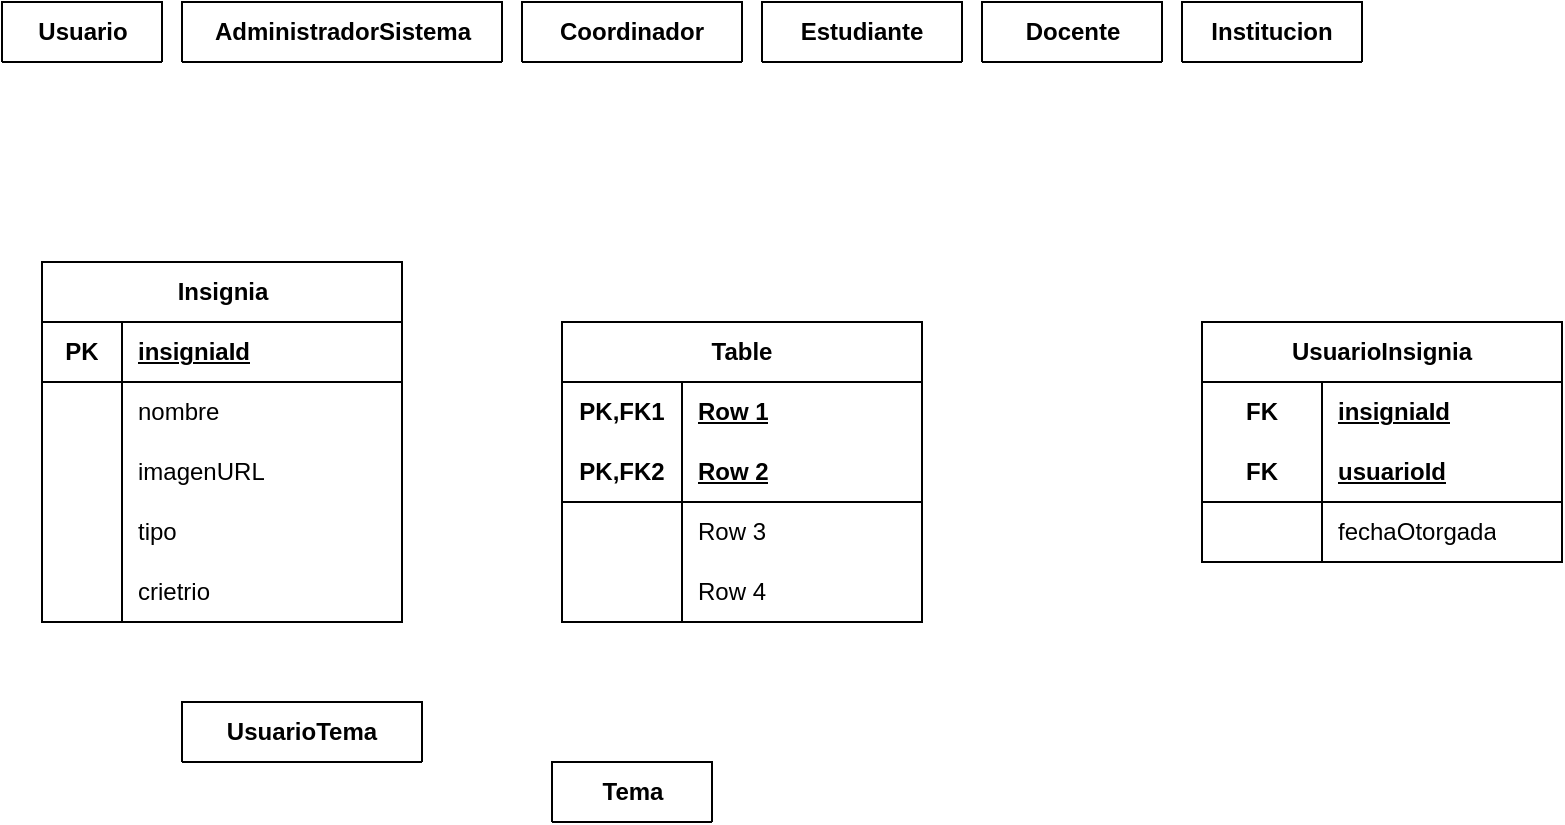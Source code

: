 <mxfile version="27.2.0">
  <diagram id="R2lEEEUBdFMjLlhIrx00" name="Page-1">
    <mxGraphModel dx="1665" dy="777" grid="1" gridSize="10" guides="1" tooltips="1" connect="1" arrows="1" fold="1" page="1" pageScale="1" pageWidth="850" pageHeight="1100" math="0" shadow="0" extFonts="Permanent Marker^https://fonts.googleapis.com/css?family=Permanent+Marker">
      <root>
        <mxCell id="0" />
        <mxCell id="1" parent="0" />
        <mxCell id="OIqhz1ddmVNgWRRachg9-21" value="Usuario" style="shape=table;startSize=30;container=1;collapsible=1;childLayout=tableLayout;fixedRows=1;rowLines=0;fontStyle=1;align=center;resizeLast=1;html=1;" parent="1" vertex="1" collapsed="1">
          <mxGeometry x="60" y="50" width="80" height="30" as="geometry">
            <mxRectangle x="60" y="50" width="260" height="480" as="alternateBounds" />
          </mxGeometry>
        </mxCell>
        <mxCell id="OIqhz1ddmVNgWRRachg9-22" value="" style="shape=tableRow;horizontal=0;startSize=0;swimlaneHead=0;swimlaneBody=0;fillColor=none;collapsible=0;dropTarget=0;points=[[0,0.5],[1,0.5]];portConstraint=eastwest;top=0;left=0;right=0;bottom=1;" parent="OIqhz1ddmVNgWRRachg9-21" vertex="1">
          <mxGeometry y="30" width="260" height="30" as="geometry" />
        </mxCell>
        <mxCell id="OIqhz1ddmVNgWRRachg9-23" value="PK" style="shape=partialRectangle;connectable=0;fillColor=none;top=0;left=0;bottom=0;right=0;fontStyle=1;overflow=hidden;whiteSpace=wrap;html=1;" parent="OIqhz1ddmVNgWRRachg9-22" vertex="1">
          <mxGeometry width="60" height="30" as="geometry">
            <mxRectangle width="60" height="30" as="alternateBounds" />
          </mxGeometry>
        </mxCell>
        <mxCell id="OIqhz1ddmVNgWRRachg9-24" value="usuarioId" style="shape=partialRectangle;connectable=0;fillColor=none;top=0;left=0;bottom=0;right=0;align=left;spacingLeft=6;fontStyle=5;overflow=hidden;whiteSpace=wrap;html=1;" parent="OIqhz1ddmVNgWRRachg9-22" vertex="1">
          <mxGeometry x="60" width="200" height="30" as="geometry">
            <mxRectangle width="200" height="30" as="alternateBounds" />
          </mxGeometry>
        </mxCell>
        <mxCell id="OIqhz1ddmVNgWRRachg9-25" value="" style="shape=tableRow;horizontal=0;startSize=0;swimlaneHead=0;swimlaneBody=0;fillColor=none;collapsible=0;dropTarget=0;points=[[0,0.5],[1,0.5]];portConstraint=eastwest;top=0;left=0;right=0;bottom=0;" parent="OIqhz1ddmVNgWRRachg9-21" vertex="1">
          <mxGeometry y="60" width="260" height="30" as="geometry" />
        </mxCell>
        <mxCell id="OIqhz1ddmVNgWRRachg9-26" value="" style="shape=partialRectangle;connectable=0;fillColor=none;top=0;left=0;bottom=0;right=0;editable=1;overflow=hidden;whiteSpace=wrap;html=1;" parent="OIqhz1ddmVNgWRRachg9-25" vertex="1">
          <mxGeometry width="60" height="30" as="geometry">
            <mxRectangle width="60" height="30" as="alternateBounds" />
          </mxGeometry>
        </mxCell>
        <mxCell id="OIqhz1ddmVNgWRRachg9-27" value="correoInstitucional" style="shape=partialRectangle;connectable=0;fillColor=none;top=0;left=0;bottom=0;right=0;align=left;spacingLeft=6;overflow=hidden;whiteSpace=wrap;html=1;" parent="OIqhz1ddmVNgWRRachg9-25" vertex="1">
          <mxGeometry x="60" width="200" height="30" as="geometry">
            <mxRectangle width="200" height="30" as="alternateBounds" />
          </mxGeometry>
        </mxCell>
        <mxCell id="OIqhz1ddmVNgWRRachg9-28" value="" style="shape=tableRow;horizontal=0;startSize=0;swimlaneHead=0;swimlaneBody=0;fillColor=none;collapsible=0;dropTarget=0;points=[[0,0.5],[1,0.5]];portConstraint=eastwest;top=0;left=0;right=0;bottom=0;" parent="OIqhz1ddmVNgWRRachg9-21" vertex="1">
          <mxGeometry y="90" width="260" height="30" as="geometry" />
        </mxCell>
        <mxCell id="OIqhz1ddmVNgWRRachg9-29" value="" style="shape=partialRectangle;connectable=0;fillColor=none;top=0;left=0;bottom=0;right=0;editable=1;overflow=hidden;whiteSpace=wrap;html=1;" parent="OIqhz1ddmVNgWRRachg9-28" vertex="1">
          <mxGeometry width="60" height="30" as="geometry">
            <mxRectangle width="60" height="30" as="alternateBounds" />
          </mxGeometry>
        </mxCell>
        <mxCell id="OIqhz1ddmVNgWRRachg9-30" value="nombres" style="shape=partialRectangle;connectable=0;fillColor=none;top=0;left=0;bottom=0;right=0;align=left;spacingLeft=6;overflow=hidden;whiteSpace=wrap;html=1;" parent="OIqhz1ddmVNgWRRachg9-28" vertex="1">
          <mxGeometry x="60" width="200" height="30" as="geometry">
            <mxRectangle width="200" height="30" as="alternateBounds" />
          </mxGeometry>
        </mxCell>
        <mxCell id="OIqhz1ddmVNgWRRachg9-31" value="" style="shape=tableRow;horizontal=0;startSize=0;swimlaneHead=0;swimlaneBody=0;fillColor=none;collapsible=0;dropTarget=0;points=[[0,0.5],[1,0.5]];portConstraint=eastwest;top=0;left=0;right=0;bottom=0;" parent="OIqhz1ddmVNgWRRachg9-21" vertex="1">
          <mxGeometry y="120" width="260" height="30" as="geometry" />
        </mxCell>
        <mxCell id="OIqhz1ddmVNgWRRachg9-32" value="" style="shape=partialRectangle;connectable=0;fillColor=none;top=0;left=0;bottom=0;right=0;editable=1;overflow=hidden;whiteSpace=wrap;html=1;" parent="OIqhz1ddmVNgWRRachg9-31" vertex="1">
          <mxGeometry width="60" height="30" as="geometry">
            <mxRectangle width="60" height="30" as="alternateBounds" />
          </mxGeometry>
        </mxCell>
        <mxCell id="OIqhz1ddmVNgWRRachg9-33" value="apellidos" style="shape=partialRectangle;connectable=0;fillColor=none;top=0;left=0;bottom=0;right=0;align=left;spacingLeft=6;overflow=hidden;whiteSpace=wrap;html=1;" parent="OIqhz1ddmVNgWRRachg9-31" vertex="1">
          <mxGeometry x="60" width="200" height="30" as="geometry">
            <mxRectangle width="200" height="30" as="alternateBounds" />
          </mxGeometry>
        </mxCell>
        <mxCell id="OIqhz1ddmVNgWRRachg9-86" value="" style="shape=tableRow;horizontal=0;startSize=0;swimlaneHead=0;swimlaneBody=0;fillColor=none;collapsible=0;dropTarget=0;points=[[0,0.5],[1,0.5]];portConstraint=eastwest;top=0;left=0;right=0;bottom=0;" parent="OIqhz1ddmVNgWRRachg9-21" vertex="1">
          <mxGeometry y="150" width="260" height="30" as="geometry" />
        </mxCell>
        <mxCell id="OIqhz1ddmVNgWRRachg9-87" value="" style="shape=partialRectangle;connectable=0;fillColor=none;top=0;left=0;bottom=0;right=0;editable=1;overflow=hidden;whiteSpace=wrap;html=1;" parent="OIqhz1ddmVNgWRRachg9-86" vertex="1">
          <mxGeometry width="60" height="30" as="geometry">
            <mxRectangle width="60" height="30" as="alternateBounds" />
          </mxGeometry>
        </mxCell>
        <mxCell id="OIqhz1ddmVNgWRRachg9-88" value="tipoDocumento" style="shape=partialRectangle;connectable=0;fillColor=none;top=0;left=0;bottom=0;right=0;align=left;spacingLeft=6;overflow=hidden;whiteSpace=wrap;html=1;" parent="OIqhz1ddmVNgWRRachg9-86" vertex="1">
          <mxGeometry x="60" width="200" height="30" as="geometry">
            <mxRectangle width="200" height="30" as="alternateBounds" />
          </mxGeometry>
        </mxCell>
        <mxCell id="OIqhz1ddmVNgWRRachg9-89" value="" style="shape=tableRow;horizontal=0;startSize=0;swimlaneHead=0;swimlaneBody=0;fillColor=none;collapsible=0;dropTarget=0;points=[[0,0.5],[1,0.5]];portConstraint=eastwest;top=0;left=0;right=0;bottom=0;" parent="OIqhz1ddmVNgWRRachg9-21" vertex="1">
          <mxGeometry y="180" width="260" height="30" as="geometry" />
        </mxCell>
        <mxCell id="OIqhz1ddmVNgWRRachg9-90" value="" style="shape=partialRectangle;connectable=0;fillColor=none;top=0;left=0;bottom=0;right=0;editable=1;overflow=hidden;whiteSpace=wrap;html=1;" parent="OIqhz1ddmVNgWRRachg9-89" vertex="1">
          <mxGeometry width="60" height="30" as="geometry">
            <mxRectangle width="60" height="30" as="alternateBounds" />
          </mxGeometry>
        </mxCell>
        <mxCell id="OIqhz1ddmVNgWRRachg9-91" value="numeroDocumento" style="shape=partialRectangle;connectable=0;fillColor=none;top=0;left=0;bottom=0;right=0;align=left;spacingLeft=6;overflow=hidden;whiteSpace=wrap;html=1;" parent="OIqhz1ddmVNgWRRachg9-89" vertex="1">
          <mxGeometry x="60" width="200" height="30" as="geometry">
            <mxRectangle width="200" height="30" as="alternateBounds" />
          </mxGeometry>
        </mxCell>
        <mxCell id="OIqhz1ddmVNgWRRachg9-92" value="" style="shape=tableRow;horizontal=0;startSize=0;swimlaneHead=0;swimlaneBody=0;fillColor=none;collapsible=0;dropTarget=0;points=[[0,0.5],[1,0.5]];portConstraint=eastwest;top=0;left=0;right=0;bottom=0;" parent="OIqhz1ddmVNgWRRachg9-21" vertex="1">
          <mxGeometry y="210" width="260" height="30" as="geometry" />
        </mxCell>
        <mxCell id="OIqhz1ddmVNgWRRachg9-93" value="" style="shape=partialRectangle;connectable=0;fillColor=none;top=0;left=0;bottom=0;right=0;editable=1;overflow=hidden;whiteSpace=wrap;html=1;" parent="OIqhz1ddmVNgWRRachg9-92" vertex="1">
          <mxGeometry width="60" height="30" as="geometry">
            <mxRectangle width="60" height="30" as="alternateBounds" />
          </mxGeometry>
        </mxCell>
        <mxCell id="OIqhz1ddmVNgWRRachg9-94" value="rol" style="shape=partialRectangle;connectable=0;fillColor=none;top=0;left=0;bottom=0;right=0;align=left;spacingLeft=6;overflow=hidden;whiteSpace=wrap;html=1;" parent="OIqhz1ddmVNgWRRachg9-92" vertex="1">
          <mxGeometry x="60" width="200" height="30" as="geometry">
            <mxRectangle width="200" height="30" as="alternateBounds" />
          </mxGeometry>
        </mxCell>
        <mxCell id="OIqhz1ddmVNgWRRachg9-95" value="" style="shape=tableRow;horizontal=0;startSize=0;swimlaneHead=0;swimlaneBody=0;fillColor=none;collapsible=0;dropTarget=0;points=[[0,0.5],[1,0.5]];portConstraint=eastwest;top=0;left=0;right=0;bottom=0;" parent="OIqhz1ddmVNgWRRachg9-21" vertex="1">
          <mxGeometry y="240" width="260" height="30" as="geometry" />
        </mxCell>
        <mxCell id="OIqhz1ddmVNgWRRachg9-96" value="" style="shape=partialRectangle;connectable=0;fillColor=none;top=0;left=0;bottom=0;right=0;editable=1;overflow=hidden;whiteSpace=wrap;html=1;" parent="OIqhz1ddmVNgWRRachg9-95" vertex="1">
          <mxGeometry width="60" height="30" as="geometry">
            <mxRectangle width="60" height="30" as="alternateBounds" />
          </mxGeometry>
        </mxCell>
        <mxCell id="OIqhz1ddmVNgWRRachg9-97" value="contraseña" style="shape=partialRectangle;connectable=0;fillColor=none;top=0;left=0;bottom=0;right=0;align=left;spacingLeft=6;overflow=hidden;whiteSpace=wrap;html=1;" parent="OIqhz1ddmVNgWRRachg9-95" vertex="1">
          <mxGeometry x="60" width="200" height="30" as="geometry">
            <mxRectangle width="200" height="30" as="alternateBounds" />
          </mxGeometry>
        </mxCell>
        <mxCell id="OIqhz1ddmVNgWRRachg9-98" value="" style="shape=tableRow;horizontal=0;startSize=0;swimlaneHead=0;swimlaneBody=0;fillColor=none;collapsible=0;dropTarget=0;points=[[0,0.5],[1,0.5]];portConstraint=eastwest;top=0;left=0;right=0;bottom=0;" parent="OIqhz1ddmVNgWRRachg9-21" vertex="1">
          <mxGeometry y="270" width="260" height="30" as="geometry" />
        </mxCell>
        <mxCell id="OIqhz1ddmVNgWRRachg9-99" value="" style="shape=partialRectangle;connectable=0;fillColor=none;top=0;left=0;bottom=0;right=0;editable=1;overflow=hidden;whiteSpace=wrap;html=1;" parent="OIqhz1ddmVNgWRRachg9-98" vertex="1">
          <mxGeometry width="60" height="30" as="geometry">
            <mxRectangle width="60" height="30" as="alternateBounds" />
          </mxGeometry>
        </mxCell>
        <mxCell id="OIqhz1ddmVNgWRRachg9-100" value="estadoCuenta" style="shape=partialRectangle;connectable=0;fillColor=none;top=0;left=0;bottom=0;right=0;align=left;spacingLeft=6;overflow=hidden;whiteSpace=wrap;html=1;" parent="OIqhz1ddmVNgWRRachg9-98" vertex="1">
          <mxGeometry x="60" width="200" height="30" as="geometry">
            <mxRectangle width="200" height="30" as="alternateBounds" />
          </mxGeometry>
        </mxCell>
        <mxCell id="OIqhz1ddmVNgWRRachg9-101" value="" style="shape=tableRow;horizontal=0;startSize=0;swimlaneHead=0;swimlaneBody=0;fillColor=none;collapsible=0;dropTarget=0;points=[[0,0.5],[1,0.5]];portConstraint=eastwest;top=0;left=0;right=0;bottom=0;" parent="OIqhz1ddmVNgWRRachg9-21" vertex="1">
          <mxGeometry y="300" width="260" height="30" as="geometry" />
        </mxCell>
        <mxCell id="OIqhz1ddmVNgWRRachg9-102" value="" style="shape=partialRectangle;connectable=0;fillColor=none;top=0;left=0;bottom=0;right=0;editable=1;overflow=hidden;whiteSpace=wrap;html=1;" parent="OIqhz1ddmVNgWRRachg9-101" vertex="1">
          <mxGeometry width="60" height="30" as="geometry">
            <mxRectangle width="60" height="30" as="alternateBounds" />
          </mxGeometry>
        </mxCell>
        <mxCell id="OIqhz1ddmVNgWRRachg9-103" value="ultimoAcceso" style="shape=partialRectangle;connectable=0;fillColor=none;top=0;left=0;bottom=0;right=0;align=left;spacingLeft=6;overflow=hidden;whiteSpace=wrap;html=1;" parent="OIqhz1ddmVNgWRRachg9-101" vertex="1">
          <mxGeometry x="60" width="200" height="30" as="geometry">
            <mxRectangle width="200" height="30" as="alternateBounds" />
          </mxGeometry>
        </mxCell>
        <mxCell id="OIqhz1ddmVNgWRRachg9-104" value="" style="shape=tableRow;horizontal=0;startSize=0;swimlaneHead=0;swimlaneBody=0;fillColor=none;collapsible=0;dropTarget=0;points=[[0,0.5],[1,0.5]];portConstraint=eastwest;top=0;left=0;right=0;bottom=0;" parent="OIqhz1ddmVNgWRRachg9-21" vertex="1">
          <mxGeometry y="330" width="260" height="30" as="geometry" />
        </mxCell>
        <mxCell id="OIqhz1ddmVNgWRRachg9-105" value="" style="shape=partialRectangle;connectable=0;fillColor=none;top=0;left=0;bottom=0;right=0;editable=1;overflow=hidden;whiteSpace=wrap;html=1;" parent="OIqhz1ddmVNgWRRachg9-104" vertex="1">
          <mxGeometry width="60" height="30" as="geometry">
            <mxRectangle width="60" height="30" as="alternateBounds" />
          </mxGeometry>
        </mxCell>
        <mxCell id="OIqhz1ddmVNgWRRachg9-106" value="fechaCreacion" style="shape=partialRectangle;connectable=0;fillColor=none;top=0;left=0;bottom=0;right=0;align=left;spacingLeft=6;overflow=hidden;whiteSpace=wrap;html=1;" parent="OIqhz1ddmVNgWRRachg9-104" vertex="1">
          <mxGeometry x="60" width="200" height="30" as="geometry">
            <mxRectangle width="200" height="30" as="alternateBounds" />
          </mxGeometry>
        </mxCell>
        <mxCell id="OIqhz1ddmVNgWRRachg9-107" value="" style="shape=tableRow;horizontal=0;startSize=0;swimlaneHead=0;swimlaneBody=0;fillColor=none;collapsible=0;dropTarget=0;points=[[0,0.5],[1,0.5]];portConstraint=eastwest;top=0;left=0;right=0;bottom=0;" parent="OIqhz1ddmVNgWRRachg9-21" vertex="1">
          <mxGeometry y="360" width="260" height="30" as="geometry" />
        </mxCell>
        <mxCell id="OIqhz1ddmVNgWRRachg9-108" value="" style="shape=partialRectangle;connectable=0;fillColor=none;top=0;left=0;bottom=0;right=0;editable=1;overflow=hidden;whiteSpace=wrap;html=1;" parent="OIqhz1ddmVNgWRRachg9-107" vertex="1">
          <mxGeometry width="60" height="30" as="geometry">
            <mxRectangle width="60" height="30" as="alternateBounds" />
          </mxGeometry>
        </mxCell>
        <mxCell id="OIqhz1ddmVNgWRRachg9-109" value="perfil_URL" style="shape=partialRectangle;connectable=0;fillColor=none;top=0;left=0;bottom=0;right=0;align=left;spacingLeft=6;overflow=hidden;whiteSpace=wrap;html=1;" parent="OIqhz1ddmVNgWRRachg9-107" vertex="1">
          <mxGeometry x="60" width="200" height="30" as="geometry">
            <mxRectangle width="200" height="30" as="alternateBounds" />
          </mxGeometry>
        </mxCell>
        <mxCell id="OIqhz1ddmVNgWRRachg9-110" value="" style="shape=tableRow;horizontal=0;startSize=0;swimlaneHead=0;swimlaneBody=0;fillColor=none;collapsible=0;dropTarget=0;points=[[0,0.5],[1,0.5]];portConstraint=eastwest;top=0;left=0;right=0;bottom=0;" parent="OIqhz1ddmVNgWRRachg9-21" vertex="1">
          <mxGeometry y="390" width="260" height="30" as="geometry" />
        </mxCell>
        <mxCell id="OIqhz1ddmVNgWRRachg9-111" value="" style="shape=partialRectangle;connectable=0;fillColor=none;top=0;left=0;bottom=0;right=0;editable=1;overflow=hidden;whiteSpace=wrap;html=1;" parent="OIqhz1ddmVNgWRRachg9-110" vertex="1">
          <mxGeometry width="60" height="30" as="geometry">
            <mxRectangle width="60" height="30" as="alternateBounds" />
          </mxGeometry>
        </mxCell>
        <mxCell id="OIqhz1ddmVNgWRRachg9-112" value="portada_URL" style="shape=partialRectangle;connectable=0;fillColor=none;top=0;left=0;bottom=0;right=0;align=left;spacingLeft=6;overflow=hidden;whiteSpace=wrap;html=1;" parent="OIqhz1ddmVNgWRRachg9-110" vertex="1">
          <mxGeometry x="60" width="200" height="30" as="geometry">
            <mxRectangle width="200" height="30" as="alternateBounds" />
          </mxGeometry>
        </mxCell>
        <mxCell id="OIqhz1ddmVNgWRRachg9-113" value="" style="shape=tableRow;horizontal=0;startSize=0;swimlaneHead=0;swimlaneBody=0;fillColor=none;collapsible=0;dropTarget=0;points=[[0,0.5],[1,0.5]];portConstraint=eastwest;top=0;left=0;right=0;bottom=0;" parent="OIqhz1ddmVNgWRRachg9-21" vertex="1">
          <mxGeometry y="420" width="260" height="30" as="geometry" />
        </mxCell>
        <mxCell id="OIqhz1ddmVNgWRRachg9-114" value="" style="shape=partialRectangle;connectable=0;fillColor=none;top=0;left=0;bottom=0;right=0;editable=1;overflow=hidden;whiteSpace=wrap;html=1;" parent="OIqhz1ddmVNgWRRachg9-113" vertex="1">
          <mxGeometry width="60" height="30" as="geometry">
            <mxRectangle width="60" height="30" as="alternateBounds" />
          </mxGeometry>
        </mxCell>
        <mxCell id="OIqhz1ddmVNgWRRachg9-115" value="telefono" style="shape=partialRectangle;connectable=0;fillColor=none;top=0;left=0;bottom=0;right=0;align=left;spacingLeft=6;overflow=hidden;whiteSpace=wrap;html=1;" parent="OIqhz1ddmVNgWRRachg9-113" vertex="1">
          <mxGeometry x="60" width="200" height="30" as="geometry">
            <mxRectangle width="200" height="30" as="alternateBounds" />
          </mxGeometry>
        </mxCell>
        <mxCell id="OIqhz1ddmVNgWRRachg9-116" value="" style="shape=tableRow;horizontal=0;startSize=0;swimlaneHead=0;swimlaneBody=0;fillColor=none;collapsible=0;dropTarget=0;points=[[0,0.5],[1,0.5]];portConstraint=eastwest;top=0;left=0;right=0;bottom=0;" parent="OIqhz1ddmVNgWRRachg9-21" vertex="1">
          <mxGeometry y="450" width="260" height="30" as="geometry" />
        </mxCell>
        <mxCell id="OIqhz1ddmVNgWRRachg9-117" value="" style="shape=partialRectangle;connectable=0;fillColor=none;top=0;left=0;bottom=0;right=0;editable=1;overflow=hidden;whiteSpace=wrap;html=1;" parent="OIqhz1ddmVNgWRRachg9-116" vertex="1">
          <mxGeometry width="60" height="30" as="geometry">
            <mxRectangle width="60" height="30" as="alternateBounds" />
          </mxGeometry>
        </mxCell>
        <mxCell id="OIqhz1ddmVNgWRRachg9-118" value="biografia" style="shape=partialRectangle;connectable=0;fillColor=none;top=0;left=0;bottom=0;right=0;align=left;spacingLeft=6;overflow=hidden;whiteSpace=wrap;html=1;" parent="OIqhz1ddmVNgWRRachg9-116" vertex="1">
          <mxGeometry x="60" width="200" height="30" as="geometry">
            <mxRectangle width="200" height="30" as="alternateBounds" />
          </mxGeometry>
        </mxCell>
        <mxCell id="OIqhz1ddmVNgWRRachg9-60" value="Docente" style="shape=table;startSize=30;container=1;collapsible=1;childLayout=tableLayout;fixedRows=1;rowLines=0;fontStyle=1;align=center;resizeLast=1;html=1;" parent="1" vertex="1" collapsed="1">
          <mxGeometry x="550" y="50" width="90" height="30" as="geometry">
            <mxRectangle x="910" y="50" width="240" height="210" as="alternateBounds" />
          </mxGeometry>
        </mxCell>
        <mxCell id="OIqhz1ddmVNgWRRachg9-61" value="" style="shape=tableRow;horizontal=0;startSize=0;swimlaneHead=0;swimlaneBody=0;fillColor=none;collapsible=0;dropTarget=0;points=[[0,0.5],[1,0.5]];portConstraint=eastwest;top=0;left=0;right=0;bottom=1;" parent="OIqhz1ddmVNgWRRachg9-60" vertex="1">
          <mxGeometry y="30" width="240" height="30" as="geometry" />
        </mxCell>
        <mxCell id="OIqhz1ddmVNgWRRachg9-62" value="PK, FK" style="shape=partialRectangle;connectable=0;fillColor=none;top=0;left=0;bottom=0;right=0;fontStyle=1;overflow=hidden;whiteSpace=wrap;html=1;" parent="OIqhz1ddmVNgWRRachg9-61" vertex="1">
          <mxGeometry width="50" height="30" as="geometry">
            <mxRectangle width="50" height="30" as="alternateBounds" />
          </mxGeometry>
        </mxCell>
        <mxCell id="OIqhz1ddmVNgWRRachg9-63" value="docenteId" style="shape=partialRectangle;connectable=0;fillColor=none;top=0;left=0;bottom=0;right=0;align=left;spacingLeft=6;fontStyle=5;overflow=hidden;whiteSpace=wrap;html=1;" parent="OIqhz1ddmVNgWRRachg9-61" vertex="1">
          <mxGeometry x="50" width="190" height="30" as="geometry">
            <mxRectangle width="190" height="30" as="alternateBounds" />
          </mxGeometry>
        </mxCell>
        <mxCell id="OIqhz1ddmVNgWRRachg9-64" value="" style="shape=tableRow;horizontal=0;startSize=0;swimlaneHead=0;swimlaneBody=0;fillColor=none;collapsible=0;dropTarget=0;points=[[0,0.5],[1,0.5]];portConstraint=eastwest;top=0;left=0;right=0;bottom=0;" parent="OIqhz1ddmVNgWRRachg9-60" vertex="1">
          <mxGeometry y="60" width="240" height="30" as="geometry" />
        </mxCell>
        <mxCell id="OIqhz1ddmVNgWRRachg9-65" value="" style="shape=partialRectangle;connectable=0;fillColor=none;top=0;left=0;bottom=0;right=0;editable=1;overflow=hidden;whiteSpace=wrap;html=1;" parent="OIqhz1ddmVNgWRRachg9-64" vertex="1">
          <mxGeometry width="50" height="30" as="geometry">
            <mxRectangle width="50" height="30" as="alternateBounds" />
          </mxGeometry>
        </mxCell>
        <mxCell id="OIqhz1ddmVNgWRRachg9-66" value="nivelDocente" style="shape=partialRectangle;connectable=0;fillColor=none;top=0;left=0;bottom=0;right=0;align=left;spacingLeft=6;overflow=hidden;whiteSpace=wrap;html=1;" parent="OIqhz1ddmVNgWRRachg9-64" vertex="1">
          <mxGeometry x="50" width="190" height="30" as="geometry">
            <mxRectangle width="190" height="30" as="alternateBounds" />
          </mxGeometry>
        </mxCell>
        <mxCell id="OIqhz1ddmVNgWRRachg9-67" value="" style="shape=tableRow;horizontal=0;startSize=0;swimlaneHead=0;swimlaneBody=0;fillColor=none;collapsible=0;dropTarget=0;points=[[0,0.5],[1,0.5]];portConstraint=eastwest;top=0;left=0;right=0;bottom=0;" parent="OIqhz1ddmVNgWRRachg9-60" vertex="1">
          <mxGeometry y="90" width="240" height="30" as="geometry" />
        </mxCell>
        <mxCell id="OIqhz1ddmVNgWRRachg9-68" value="" style="shape=partialRectangle;connectable=0;fillColor=none;top=0;left=0;bottom=0;right=0;editable=1;overflow=hidden;whiteSpace=wrap;html=1;" parent="OIqhz1ddmVNgWRRachg9-67" vertex="1">
          <mxGeometry width="50" height="30" as="geometry">
            <mxRectangle width="50" height="30" as="alternateBounds" />
          </mxGeometry>
        </mxCell>
        <mxCell id="OIqhz1ddmVNgWRRachg9-69" value="areaConocimiento" style="shape=partialRectangle;connectable=0;fillColor=none;top=0;left=0;bottom=0;right=0;align=left;spacingLeft=6;overflow=hidden;whiteSpace=wrap;html=1;" parent="OIqhz1ddmVNgWRRachg9-67" vertex="1">
          <mxGeometry x="50" width="190" height="30" as="geometry">
            <mxRectangle width="190" height="30" as="alternateBounds" />
          </mxGeometry>
        </mxCell>
        <mxCell id="OIqhz1ddmVNgWRRachg9-70" value="" style="shape=tableRow;horizontal=0;startSize=0;swimlaneHead=0;swimlaneBody=0;fillColor=none;collapsible=0;dropTarget=0;points=[[0,0.5],[1,0.5]];portConstraint=eastwest;top=0;left=0;right=0;bottom=0;" parent="OIqhz1ddmVNgWRRachg9-60" vertex="1">
          <mxGeometry y="120" width="240" height="30" as="geometry" />
        </mxCell>
        <mxCell id="OIqhz1ddmVNgWRRachg9-71" value="" style="shape=partialRectangle;connectable=0;fillColor=none;top=0;left=0;bottom=0;right=0;editable=1;overflow=hidden;whiteSpace=wrap;html=1;" parent="OIqhz1ddmVNgWRRachg9-70" vertex="1">
          <mxGeometry width="50" height="30" as="geometry">
            <mxRectangle width="50" height="30" as="alternateBounds" />
          </mxGeometry>
        </mxCell>
        <mxCell id="OIqhz1ddmVNgWRRachg9-72" value="tituloVinculacion" style="shape=partialRectangle;connectable=0;fillColor=none;top=0;left=0;bottom=0;right=0;align=left;spacingLeft=6;overflow=hidden;whiteSpace=wrap;html=1;" parent="OIqhz1ddmVNgWRRachg9-70" vertex="1">
          <mxGeometry x="50" width="190" height="30" as="geometry">
            <mxRectangle width="190" height="30" as="alternateBounds" />
          </mxGeometry>
        </mxCell>
        <mxCell id="v8Kpbgs8EEuCyiU5GHRT-53" value="" style="shape=tableRow;horizontal=0;startSize=0;swimlaneHead=0;swimlaneBody=0;fillColor=none;collapsible=0;dropTarget=0;points=[[0,0.5],[1,0.5]];portConstraint=eastwest;top=0;left=0;right=0;bottom=0;" parent="OIqhz1ddmVNgWRRachg9-60" vertex="1">
          <mxGeometry y="150" width="240" height="30" as="geometry" />
        </mxCell>
        <mxCell id="v8Kpbgs8EEuCyiU5GHRT-54" value="" style="shape=partialRectangle;connectable=0;fillColor=none;top=0;left=0;bottom=0;right=0;editable=1;overflow=hidden;whiteSpace=wrap;html=1;" parent="v8Kpbgs8EEuCyiU5GHRT-53" vertex="1">
          <mxGeometry width="50" height="30" as="geometry">
            <mxRectangle width="50" height="30" as="alternateBounds" />
          </mxGeometry>
        </mxCell>
        <mxCell id="v8Kpbgs8EEuCyiU5GHRT-55" value="tituloAcademico" style="shape=partialRectangle;connectable=0;fillColor=none;top=0;left=0;bottom=0;right=0;align=left;spacingLeft=6;overflow=hidden;whiteSpace=wrap;html=1;" parent="v8Kpbgs8EEuCyiU5GHRT-53" vertex="1">
          <mxGeometry x="50" width="190" height="30" as="geometry">
            <mxRectangle width="190" height="30" as="alternateBounds" />
          </mxGeometry>
        </mxCell>
        <mxCell id="v8Kpbgs8EEuCyiU5GHRT-56" value="" style="shape=tableRow;horizontal=0;startSize=0;swimlaneHead=0;swimlaneBody=0;fillColor=none;collapsible=0;dropTarget=0;points=[[0,0.5],[1,0.5]];portConstraint=eastwest;top=0;left=0;right=0;bottom=0;" parent="OIqhz1ddmVNgWRRachg9-60" vertex="1">
          <mxGeometry y="180" width="240" height="30" as="geometry" />
        </mxCell>
        <mxCell id="v8Kpbgs8EEuCyiU5GHRT-57" value="" style="shape=partialRectangle;connectable=0;fillColor=none;top=0;left=0;bottom=0;right=0;editable=1;overflow=hidden;whiteSpace=wrap;html=1;" parent="v8Kpbgs8EEuCyiU5GHRT-56" vertex="1">
          <mxGeometry width="50" height="30" as="geometry">
            <mxRectangle width="50" height="30" as="alternateBounds" />
          </mxGeometry>
        </mxCell>
        <mxCell id="v8Kpbgs8EEuCyiU5GHRT-58" value="horasSemanales" style="shape=partialRectangle;connectable=0;fillColor=none;top=0;left=0;bottom=0;right=0;align=left;spacingLeft=6;overflow=hidden;whiteSpace=wrap;html=1;" parent="v8Kpbgs8EEuCyiU5GHRT-56" vertex="1">
          <mxGeometry x="50" width="190" height="30" as="geometry">
            <mxRectangle width="190" height="30" as="alternateBounds" />
          </mxGeometry>
        </mxCell>
        <mxCell id="OIqhz1ddmVNgWRRachg9-168" value="AdministradorSistema" style="shape=table;startSize=30;container=1;collapsible=1;childLayout=tableLayout;fixedRows=1;rowLines=0;fontStyle=1;align=center;resizeLast=1;html=1;" parent="1" vertex="1" collapsed="1">
          <mxGeometry x="150" y="50" width="160" height="30" as="geometry">
            <mxRectangle x="630" y="50" width="180" height="90" as="alternateBounds" />
          </mxGeometry>
        </mxCell>
        <mxCell id="OIqhz1ddmVNgWRRachg9-169" value="" style="shape=tableRow;horizontal=0;startSize=0;swimlaneHead=0;swimlaneBody=0;fillColor=none;collapsible=0;dropTarget=0;points=[[0,0.5],[1,0.5]];portConstraint=eastwest;top=0;left=0;right=0;bottom=1;" parent="OIqhz1ddmVNgWRRachg9-168" vertex="1">
          <mxGeometry y="30" width="180" height="30" as="geometry" />
        </mxCell>
        <mxCell id="OIqhz1ddmVNgWRRachg9-170" value="PK, FK" style="shape=partialRectangle;connectable=0;fillColor=none;top=0;left=0;bottom=0;right=0;fontStyle=1;overflow=hidden;whiteSpace=wrap;html=1;" parent="OIqhz1ddmVNgWRRachg9-169" vertex="1">
          <mxGeometry width="50" height="30" as="geometry">
            <mxRectangle width="50" height="30" as="alternateBounds" />
          </mxGeometry>
        </mxCell>
        <mxCell id="OIqhz1ddmVNgWRRachg9-171" value="&lt;span style=&quot;text-wrap-mode: nowrap;&quot;&gt;administradorId&amp;nbsp;&lt;/span&gt;" style="shape=partialRectangle;connectable=0;fillColor=none;top=0;left=0;bottom=0;right=0;align=left;spacingLeft=6;fontStyle=5;overflow=hidden;whiteSpace=wrap;html=1;" parent="OIqhz1ddmVNgWRRachg9-169" vertex="1">
          <mxGeometry x="50" width="130" height="30" as="geometry">
            <mxRectangle width="130" height="30" as="alternateBounds" />
          </mxGeometry>
        </mxCell>
        <mxCell id="OIqhz1ddmVNgWRRachg9-172" value="" style="shape=tableRow;horizontal=0;startSize=0;swimlaneHead=0;swimlaneBody=0;fillColor=none;collapsible=0;dropTarget=0;points=[[0,0.5],[1,0.5]];portConstraint=eastwest;top=0;left=0;right=0;bottom=0;" parent="OIqhz1ddmVNgWRRachg9-168" vertex="1">
          <mxGeometry y="60" width="180" height="30" as="geometry" />
        </mxCell>
        <mxCell id="OIqhz1ddmVNgWRRachg9-173" value="" style="shape=partialRectangle;connectable=0;fillColor=none;top=0;left=0;bottom=0;right=0;editable=1;overflow=hidden;whiteSpace=wrap;html=1;" parent="OIqhz1ddmVNgWRRachg9-172" vertex="1">
          <mxGeometry width="50" height="30" as="geometry">
            <mxRectangle width="50" height="30" as="alternateBounds" />
          </mxGeometry>
        </mxCell>
        <mxCell id="OIqhz1ddmVNgWRRachg9-174" value="fechaAsignacion" style="shape=partialRectangle;connectable=0;fillColor=none;top=0;left=0;bottom=0;right=0;align=left;spacingLeft=6;overflow=hidden;whiteSpace=wrap;html=1;" parent="OIqhz1ddmVNgWRRachg9-172" vertex="1">
          <mxGeometry x="50" width="130" height="30" as="geometry">
            <mxRectangle width="130" height="30" as="alternateBounds" />
          </mxGeometry>
        </mxCell>
        <mxCell id="v8Kpbgs8EEuCyiU5GHRT-1" value="&lt;font style=&quot;vertical-align: inherit;&quot;&gt;&lt;font style=&quot;vertical-align: inherit;&quot;&gt;Coordinador&lt;/font&gt;&lt;/font&gt;" style="shape=table;startSize=30;container=1;collapsible=1;childLayout=tableLayout;fixedRows=1;rowLines=0;fontStyle=1;align=center;resizeLast=1;html=1;whiteSpace=wrap;" parent="1" vertex="1" collapsed="1">
          <mxGeometry x="320" y="50" width="110" height="30" as="geometry">
            <mxRectangle x="335" y="250" width="205" height="150" as="alternateBounds" />
          </mxGeometry>
        </mxCell>
        <mxCell id="v8Kpbgs8EEuCyiU5GHRT-2" value="" style="shape=tableRow;horizontal=0;startSize=0;swimlaneHead=0;swimlaneBody=0;fillColor=none;collapsible=0;dropTarget=0;points=[[0,0.5],[1,0.5]];portConstraint=eastwest;top=0;left=0;right=0;bottom=0;html=1;" parent="v8Kpbgs8EEuCyiU5GHRT-1" vertex="1">
          <mxGeometry y="30" width="205" height="30" as="geometry" />
        </mxCell>
        <mxCell id="v8Kpbgs8EEuCyiU5GHRT-3" value="&lt;font style=&quot;vertical-align: inherit;&quot;&gt;&lt;font style=&quot;vertical-align: inherit;&quot;&gt;PK, FK&lt;/font&gt;&lt;/font&gt;" style="shape=partialRectangle;connectable=0;fillColor=none;top=0;left=0;bottom=0;right=0;fontStyle=1;overflow=hidden;html=1;whiteSpace=wrap;" parent="v8Kpbgs8EEuCyiU5GHRT-2" vertex="1">
          <mxGeometry width="60" height="30" as="geometry">
            <mxRectangle width="60" height="30" as="alternateBounds" />
          </mxGeometry>
        </mxCell>
        <mxCell id="v8Kpbgs8EEuCyiU5GHRT-4" value="&lt;font style=&quot;vertical-align: inherit;&quot;&gt;&lt;font style=&quot;vertical-align: inherit;&quot;&gt;coordinadorId&lt;/font&gt;&lt;/font&gt;" style="shape=partialRectangle;connectable=0;fillColor=none;top=0;left=0;bottom=0;right=0;align=left;spacingLeft=6;fontStyle=5;overflow=hidden;html=1;whiteSpace=wrap;" parent="v8Kpbgs8EEuCyiU5GHRT-2" vertex="1">
          <mxGeometry x="60" width="145" height="30" as="geometry">
            <mxRectangle width="145" height="30" as="alternateBounds" />
          </mxGeometry>
        </mxCell>
        <mxCell id="v8Kpbgs8EEuCyiU5GHRT-5" value="" style="shape=tableRow;horizontal=0;startSize=0;swimlaneHead=0;swimlaneBody=0;fillColor=none;collapsible=0;dropTarget=0;points=[[0,0.5],[1,0.5]];portConstraint=eastwest;top=0;left=0;right=0;bottom=1;html=1;" parent="v8Kpbgs8EEuCyiU5GHRT-1" vertex="1">
          <mxGeometry y="60" width="205" height="30" as="geometry" />
        </mxCell>
        <mxCell id="v8Kpbgs8EEuCyiU5GHRT-6" value="&lt;font style=&quot;vertical-align: inherit;&quot;&gt;&lt;font style=&quot;vertical-align: inherit;&quot;&gt;FK&lt;/font&gt;&lt;/font&gt;" style="shape=partialRectangle;connectable=0;fillColor=none;top=0;left=0;bottom=0;right=0;fontStyle=1;overflow=hidden;html=1;whiteSpace=wrap;" parent="v8Kpbgs8EEuCyiU5GHRT-5" vertex="1">
          <mxGeometry width="60" height="30" as="geometry">
            <mxRectangle width="60" height="30" as="alternateBounds" />
          </mxGeometry>
        </mxCell>
        <mxCell id="v8Kpbgs8EEuCyiU5GHRT-7" value="&lt;font style=&quot;vertical-align: inherit;&quot;&gt;&lt;font style=&quot;vertical-align: inherit;&quot;&gt;institucionId&lt;/font&gt;&lt;/font&gt;" style="shape=partialRectangle;connectable=0;fillColor=none;top=0;left=0;bottom=0;right=0;align=left;spacingLeft=6;fontStyle=5;overflow=hidden;html=1;whiteSpace=wrap;" parent="v8Kpbgs8EEuCyiU5GHRT-5" vertex="1">
          <mxGeometry x="60" width="145" height="30" as="geometry">
            <mxRectangle width="145" height="30" as="alternateBounds" />
          </mxGeometry>
        </mxCell>
        <mxCell id="v8Kpbgs8EEuCyiU5GHRT-8" value="" style="shape=tableRow;horizontal=0;startSize=0;swimlaneHead=0;swimlaneBody=0;fillColor=none;collapsible=0;dropTarget=0;points=[[0,0.5],[1,0.5]];portConstraint=eastwest;top=0;left=0;right=0;bottom=0;html=1;" parent="v8Kpbgs8EEuCyiU5GHRT-1" vertex="1">
          <mxGeometry y="90" width="205" height="30" as="geometry" />
        </mxCell>
        <mxCell id="v8Kpbgs8EEuCyiU5GHRT-9" value="" style="shape=partialRectangle;connectable=0;fillColor=none;top=0;left=0;bottom=0;right=0;editable=1;overflow=hidden;html=1;whiteSpace=wrap;" parent="v8Kpbgs8EEuCyiU5GHRT-8" vertex="1">
          <mxGeometry width="60" height="30" as="geometry">
            <mxRectangle width="60" height="30" as="alternateBounds" />
          </mxGeometry>
        </mxCell>
        <mxCell id="v8Kpbgs8EEuCyiU5GHRT-10" value="&lt;font style=&quot;vertical-align: inherit;&quot;&gt;&lt;font style=&quot;vertical-align: inherit;&quot;&gt;horarioAtencion&lt;/font&gt;&lt;/font&gt;" style="shape=partialRectangle;connectable=0;fillColor=none;top=0;left=0;bottom=0;right=0;align=left;spacingLeft=6;overflow=hidden;html=1;whiteSpace=wrap;" parent="v8Kpbgs8EEuCyiU5GHRT-8" vertex="1">
          <mxGeometry x="60" width="145" height="30" as="geometry">
            <mxRectangle width="145" height="30" as="alternateBounds" />
          </mxGeometry>
        </mxCell>
        <mxCell id="v8Kpbgs8EEuCyiU5GHRT-11" value="" style="shape=tableRow;horizontal=0;startSize=0;swimlaneHead=0;swimlaneBody=0;fillColor=none;collapsible=0;dropTarget=0;points=[[0,0.5],[1,0.5]];portConstraint=eastwest;top=0;left=0;right=0;bottom=0;html=1;" parent="v8Kpbgs8EEuCyiU5GHRT-1" vertex="1">
          <mxGeometry y="120" width="205" height="30" as="geometry" />
        </mxCell>
        <mxCell id="v8Kpbgs8EEuCyiU5GHRT-12" value="" style="shape=partialRectangle;connectable=0;fillColor=none;top=0;left=0;bottom=0;right=0;editable=1;overflow=hidden;html=1;whiteSpace=wrap;" parent="v8Kpbgs8EEuCyiU5GHRT-11" vertex="1">
          <mxGeometry width="60" height="30" as="geometry">
            <mxRectangle width="60" height="30" as="alternateBounds" />
          </mxGeometry>
        </mxCell>
        <mxCell id="v8Kpbgs8EEuCyiU5GHRT-13" value="&lt;font style=&quot;vertical-align: inherit;&quot;&gt;&lt;font style=&quot;vertical-align: inherit;&quot;&gt;fechaInicioCoordinacion&lt;/font&gt;&lt;/font&gt;" style="shape=partialRectangle;connectable=0;fillColor=none;top=0;left=0;bottom=0;right=0;align=left;spacingLeft=6;overflow=hidden;html=1;whiteSpace=wrap;" parent="v8Kpbgs8EEuCyiU5GHRT-11" vertex="1">
          <mxGeometry x="60" width="145" height="30" as="geometry">
            <mxRectangle width="145" height="30" as="alternateBounds" />
          </mxGeometry>
        </mxCell>
        <mxCell id="v8Kpbgs8EEuCyiU5GHRT-16" value="&lt;font style=&quot;vertical-align: inherit;&quot;&gt;&lt;font style=&quot;vertical-align: inherit;&quot;&gt;&lt;font style=&quot;vertical-align: inherit;&quot;&gt;&lt;font style=&quot;vertical-align: inherit;&quot;&gt;Estudiante&lt;/font&gt;&lt;/font&gt;&lt;/font&gt;&lt;/font&gt;" style="shape=table;startSize=30;container=1;collapsible=1;childLayout=tableLayout;fixedRows=1;rowLines=0;fontStyle=1;align=center;resizeLast=1;html=1;whiteSpace=wrap;" parent="1" vertex="1" collapsed="1">
          <mxGeometry x="440" y="50" width="100" height="30" as="geometry">
            <mxRectangle x="350" y="660" width="310" height="300" as="alternateBounds" />
          </mxGeometry>
        </mxCell>
        <mxCell id="v8Kpbgs8EEuCyiU5GHRT-17" value="" style="shape=tableRow;horizontal=0;startSize=0;swimlaneHead=0;swimlaneBody=0;fillColor=none;collapsible=0;dropTarget=0;points=[[0,0.5],[1,0.5]];portConstraint=eastwest;top=0;left=0;right=0;bottom=0;html=1;" parent="v8Kpbgs8EEuCyiU5GHRT-16" vertex="1">
          <mxGeometry y="30" width="310" height="30" as="geometry" />
        </mxCell>
        <mxCell id="v8Kpbgs8EEuCyiU5GHRT-18" value="&lt;font style=&quot;vertical-align: inherit;&quot;&gt;&lt;font style=&quot;vertical-align: inherit;&quot;&gt;PK, FK&lt;/font&gt;&lt;/font&gt;" style="shape=partialRectangle;connectable=0;fillColor=none;top=0;left=0;bottom=0;right=0;fontStyle=1;overflow=hidden;html=1;whiteSpace=wrap;" parent="v8Kpbgs8EEuCyiU5GHRT-17" vertex="1">
          <mxGeometry width="60" height="30" as="geometry">
            <mxRectangle width="60" height="30" as="alternateBounds" />
          </mxGeometry>
        </mxCell>
        <mxCell id="v8Kpbgs8EEuCyiU5GHRT-19" value="&lt;font style=&quot;vertical-align: inherit;&quot;&gt;&lt;font style=&quot;vertical-align: inherit;&quot;&gt;&lt;font style=&quot;vertical-align: inherit;&quot;&gt;&lt;font style=&quot;vertical-align: inherit;&quot;&gt;usuarioId&lt;/font&gt;&lt;/font&gt;&lt;/font&gt;&lt;/font&gt;" style="shape=partialRectangle;connectable=0;fillColor=none;top=0;left=0;bottom=0;right=0;align=left;spacingLeft=6;fontStyle=5;overflow=hidden;html=1;whiteSpace=wrap;" parent="v8Kpbgs8EEuCyiU5GHRT-17" vertex="1">
          <mxGeometry x="60" width="250" height="30" as="geometry">
            <mxRectangle width="250" height="30" as="alternateBounds" />
          </mxGeometry>
        </mxCell>
        <mxCell id="v8Kpbgs8EEuCyiU5GHRT-23" value="" style="shape=tableRow;horizontal=0;startSize=0;swimlaneHead=0;swimlaneBody=0;fillColor=none;collapsible=0;dropTarget=0;points=[[0,0.5],[1,0.5]];portConstraint=eastwest;top=0;left=0;right=0;bottom=0;html=1;" parent="v8Kpbgs8EEuCyiU5GHRT-16" vertex="1">
          <mxGeometry y="60" width="310" height="30" as="geometry" />
        </mxCell>
        <mxCell id="v8Kpbgs8EEuCyiU5GHRT-24" value="&lt;b&gt;FK&lt;/b&gt;" style="shape=partialRectangle;connectable=0;fillColor=none;top=0;left=0;bottom=0;right=0;editable=1;overflow=hidden;html=1;whiteSpace=wrap;" parent="v8Kpbgs8EEuCyiU5GHRT-23" vertex="1">
          <mxGeometry width="60" height="30" as="geometry">
            <mxRectangle width="60" height="30" as="alternateBounds" />
          </mxGeometry>
        </mxCell>
        <mxCell id="v8Kpbgs8EEuCyiU5GHRT-25" value="&lt;b&gt;&lt;u&gt;grupoId&lt;/u&gt;&lt;/b&gt;" style="shape=partialRectangle;connectable=0;fillColor=none;top=0;left=0;bottom=0;right=0;align=left;spacingLeft=6;overflow=hidden;html=1;whiteSpace=wrap;" parent="v8Kpbgs8EEuCyiU5GHRT-23" vertex="1">
          <mxGeometry x="60" width="250" height="30" as="geometry">
            <mxRectangle width="250" height="30" as="alternateBounds" />
          </mxGeometry>
        </mxCell>
        <mxCell id="v8Kpbgs8EEuCyiU5GHRT-20" value="" style="shape=tableRow;horizontal=0;startSize=0;swimlaneHead=0;swimlaneBody=0;fillColor=none;collapsible=0;dropTarget=0;points=[[0,0.5],[1,0.5]];portConstraint=eastwest;top=0;left=0;right=0;bottom=1;html=1;" parent="v8Kpbgs8EEuCyiU5GHRT-16" vertex="1">
          <mxGeometry y="90" width="310" height="30" as="geometry" />
        </mxCell>
        <mxCell id="v8Kpbgs8EEuCyiU5GHRT-21" value="&lt;font style=&quot;vertical-align: inherit;&quot;&gt;&lt;font style=&quot;vertical-align: inherit;&quot;&gt;FK&lt;/font&gt;&lt;/font&gt;" style="shape=partialRectangle;connectable=0;fillColor=none;top=0;left=0;bottom=0;right=0;fontStyle=1;overflow=hidden;html=1;whiteSpace=wrap;" parent="v8Kpbgs8EEuCyiU5GHRT-20" vertex="1">
          <mxGeometry width="60" height="30" as="geometry">
            <mxRectangle width="60" height="30" as="alternateBounds" />
          </mxGeometry>
        </mxCell>
        <mxCell id="v8Kpbgs8EEuCyiU5GHRT-22" value="&lt;font style=&quot;vertical-align: inherit;&quot;&gt;&lt;font style=&quot;vertical-align: inherit;&quot;&gt;&lt;font style=&quot;vertical-align: inherit;&quot;&gt;&lt;font style=&quot;vertical-align: inherit;&quot;&gt;programaId&lt;/font&gt;&lt;/font&gt;&lt;/font&gt;&lt;/font&gt;" style="shape=partialRectangle;connectable=0;fillColor=none;top=0;left=0;bottom=0;right=0;align=left;spacingLeft=6;fontStyle=5;overflow=hidden;html=1;whiteSpace=wrap;" parent="v8Kpbgs8EEuCyiU5GHRT-20" vertex="1">
          <mxGeometry x="60" width="250" height="30" as="geometry">
            <mxRectangle width="250" height="30" as="alternateBounds" />
          </mxGeometry>
        </mxCell>
        <mxCell id="v8Kpbgs8EEuCyiU5GHRT-26" value="" style="shape=tableRow;horizontal=0;startSize=0;swimlaneHead=0;swimlaneBody=0;fillColor=none;collapsible=0;dropTarget=0;points=[[0,0.5],[1,0.5]];portConstraint=eastwest;top=0;left=0;right=0;bottom=0;html=1;" parent="v8Kpbgs8EEuCyiU5GHRT-16" vertex="1">
          <mxGeometry y="120" width="310" height="30" as="geometry" />
        </mxCell>
        <mxCell id="v8Kpbgs8EEuCyiU5GHRT-27" value="" style="shape=partialRectangle;connectable=0;fillColor=none;top=0;left=0;bottom=0;right=0;editable=1;overflow=hidden;html=1;whiteSpace=wrap;" parent="v8Kpbgs8EEuCyiU5GHRT-26" vertex="1">
          <mxGeometry width="60" height="30" as="geometry">
            <mxRectangle width="60" height="30" as="alternateBounds" />
          </mxGeometry>
        </mxCell>
        <mxCell id="v8Kpbgs8EEuCyiU5GHRT-28" value="fechaIngreso" style="shape=partialRectangle;connectable=0;fillColor=none;top=0;left=0;bottom=0;right=0;align=left;spacingLeft=6;overflow=hidden;html=1;whiteSpace=wrap;" parent="v8Kpbgs8EEuCyiU5GHRT-26" vertex="1">
          <mxGeometry x="60" width="250" height="30" as="geometry">
            <mxRectangle width="250" height="30" as="alternateBounds" />
          </mxGeometry>
        </mxCell>
        <mxCell id="v8Kpbgs8EEuCyiU5GHRT-35" value="" style="shape=tableRow;horizontal=0;startSize=0;swimlaneHead=0;swimlaneBody=0;fillColor=none;collapsible=0;dropTarget=0;points=[[0,0.5],[1,0.5]];portConstraint=eastwest;top=0;left=0;right=0;bottom=0;html=1;" parent="v8Kpbgs8EEuCyiU5GHRT-16" vertex="1">
          <mxGeometry y="150" width="310" height="30" as="geometry" />
        </mxCell>
        <mxCell id="v8Kpbgs8EEuCyiU5GHRT-36" value="" style="shape=partialRectangle;connectable=0;fillColor=none;top=0;left=0;bottom=0;right=0;editable=1;overflow=hidden;html=1;whiteSpace=wrap;" parent="v8Kpbgs8EEuCyiU5GHRT-35" vertex="1">
          <mxGeometry width="60" height="30" as="geometry">
            <mxRectangle width="60" height="30" as="alternateBounds" />
          </mxGeometry>
        </mxCell>
        <mxCell id="v8Kpbgs8EEuCyiU5GHRT-37" value="jornada" style="shape=partialRectangle;connectable=0;fillColor=none;top=0;left=0;bottom=0;right=0;align=left;spacingLeft=6;overflow=hidden;html=1;whiteSpace=wrap;" parent="v8Kpbgs8EEuCyiU5GHRT-35" vertex="1">
          <mxGeometry x="60" width="250" height="30" as="geometry">
            <mxRectangle width="250" height="30" as="alternateBounds" />
          </mxGeometry>
        </mxCell>
        <mxCell id="v8Kpbgs8EEuCyiU5GHRT-41" value="" style="shape=tableRow;horizontal=0;startSize=0;swimlaneHead=0;swimlaneBody=0;fillColor=none;collapsible=0;dropTarget=0;points=[[0,0.5],[1,0.5]];portConstraint=eastwest;top=0;left=0;right=0;bottom=0;html=1;" parent="v8Kpbgs8EEuCyiU5GHRT-16" vertex="1">
          <mxGeometry y="180" width="310" height="30" as="geometry" />
        </mxCell>
        <mxCell id="v8Kpbgs8EEuCyiU5GHRT-42" value="" style="shape=partialRectangle;connectable=0;fillColor=none;top=0;left=0;bottom=0;right=0;editable=1;overflow=hidden;html=1;whiteSpace=wrap;" parent="v8Kpbgs8EEuCyiU5GHRT-41" vertex="1">
          <mxGeometry width="60" height="30" as="geometry">
            <mxRectangle width="60" height="30" as="alternateBounds" />
          </mxGeometry>
        </mxCell>
        <mxCell id="v8Kpbgs8EEuCyiU5GHRT-43" value="modalidad" style="shape=partialRectangle;connectable=0;fillColor=none;top=0;left=0;bottom=0;right=0;align=left;spacingLeft=6;overflow=hidden;html=1;whiteSpace=wrap;" parent="v8Kpbgs8EEuCyiU5GHRT-41" vertex="1">
          <mxGeometry x="60" width="250" height="30" as="geometry">
            <mxRectangle width="250" height="30" as="alternateBounds" />
          </mxGeometry>
        </mxCell>
        <mxCell id="v8Kpbgs8EEuCyiU5GHRT-44" value="" style="shape=tableRow;horizontal=0;startSize=0;swimlaneHead=0;swimlaneBody=0;fillColor=none;collapsible=0;dropTarget=0;points=[[0,0.5],[1,0.5]];portConstraint=eastwest;top=0;left=0;right=0;bottom=0;html=1;" parent="v8Kpbgs8EEuCyiU5GHRT-16" vertex="1">
          <mxGeometry y="210" width="310" height="30" as="geometry" />
        </mxCell>
        <mxCell id="v8Kpbgs8EEuCyiU5GHRT-45" value="" style="shape=partialRectangle;connectable=0;fillColor=none;top=0;left=0;bottom=0;right=0;editable=1;overflow=hidden;html=1;whiteSpace=wrap;" parent="v8Kpbgs8EEuCyiU5GHRT-44" vertex="1">
          <mxGeometry width="60" height="30" as="geometry">
            <mxRectangle width="60" height="30" as="alternateBounds" />
          </mxGeometry>
        </mxCell>
        <mxCell id="v8Kpbgs8EEuCyiU5GHRT-46" value="creditosAprobados" style="shape=partialRectangle;connectable=0;fillColor=none;top=0;left=0;bottom=0;right=0;align=left;spacingLeft=6;overflow=hidden;html=1;whiteSpace=wrap;" parent="v8Kpbgs8EEuCyiU5GHRT-44" vertex="1">
          <mxGeometry x="60" width="250" height="30" as="geometry">
            <mxRectangle width="250" height="30" as="alternateBounds" />
          </mxGeometry>
        </mxCell>
        <mxCell id="v8Kpbgs8EEuCyiU5GHRT-47" value="" style="shape=tableRow;horizontal=0;startSize=0;swimlaneHead=0;swimlaneBody=0;fillColor=none;collapsible=0;dropTarget=0;points=[[0,0.5],[1,0.5]];portConstraint=eastwest;top=0;left=0;right=0;bottom=0;html=1;" parent="v8Kpbgs8EEuCyiU5GHRT-16" vertex="1">
          <mxGeometry y="240" width="310" height="30" as="geometry" />
        </mxCell>
        <mxCell id="v8Kpbgs8EEuCyiU5GHRT-48" value="" style="shape=partialRectangle;connectable=0;fillColor=none;top=0;left=0;bottom=0;right=0;editable=1;overflow=hidden;html=1;whiteSpace=wrap;" parent="v8Kpbgs8EEuCyiU5GHRT-47" vertex="1">
          <mxGeometry width="60" height="30" as="geometry">
            <mxRectangle width="60" height="30" as="alternateBounds" />
          </mxGeometry>
        </mxCell>
        <mxCell id="v8Kpbgs8EEuCyiU5GHRT-49" value="semestreActual" style="shape=partialRectangle;connectable=0;fillColor=none;top=0;left=0;bottom=0;right=0;align=left;spacingLeft=6;overflow=hidden;html=1;whiteSpace=wrap;" parent="v8Kpbgs8EEuCyiU5GHRT-47" vertex="1">
          <mxGeometry x="60" width="250" height="30" as="geometry">
            <mxRectangle width="250" height="30" as="alternateBounds" />
          </mxGeometry>
        </mxCell>
        <mxCell id="v8Kpbgs8EEuCyiU5GHRT-50" value="" style="shape=tableRow;horizontal=0;startSize=0;swimlaneHead=0;swimlaneBody=0;fillColor=none;collapsible=0;dropTarget=0;points=[[0,0.5],[1,0.5]];portConstraint=eastwest;top=0;left=0;right=0;bottom=0;html=1;" parent="v8Kpbgs8EEuCyiU5GHRT-16" vertex="1">
          <mxGeometry y="270" width="310" height="30" as="geometry" />
        </mxCell>
        <mxCell id="v8Kpbgs8EEuCyiU5GHRT-51" value="" style="shape=partialRectangle;connectable=0;fillColor=none;top=0;left=0;bottom=0;right=0;editable=1;overflow=hidden;html=1;whiteSpace=wrap;" parent="v8Kpbgs8EEuCyiU5GHRT-50" vertex="1">
          <mxGeometry width="60" height="30" as="geometry">
            <mxRectangle width="60" height="30" as="alternateBounds" />
          </mxGeometry>
        </mxCell>
        <mxCell id="v8Kpbgs8EEuCyiU5GHRT-52" value="promedioAcumulado" style="shape=partialRectangle;connectable=0;fillColor=none;top=0;left=0;bottom=0;right=0;align=left;spacingLeft=6;overflow=hidden;html=1;whiteSpace=wrap;" parent="v8Kpbgs8EEuCyiU5GHRT-50" vertex="1">
          <mxGeometry x="60" width="250" height="30" as="geometry">
            <mxRectangle width="250" height="30" as="alternateBounds" />
          </mxGeometry>
        </mxCell>
        <mxCell id="v8Kpbgs8EEuCyiU5GHRT-59" value="Institucion" style="shape=table;startSize=30;container=1;collapsible=1;childLayout=tableLayout;fixedRows=1;rowLines=0;fontStyle=1;align=center;resizeLast=1;html=1;whiteSpace=wrap;" parent="1" vertex="1" collapsed="1">
          <mxGeometry x="650" y="50" width="90" height="30" as="geometry">
            <mxRectangle x="340" y="310" width="180" height="450" as="alternateBounds" />
          </mxGeometry>
        </mxCell>
        <mxCell id="v8Kpbgs8EEuCyiU5GHRT-60" value="" style="shape=tableRow;horizontal=0;startSize=0;swimlaneHead=0;swimlaneBody=0;fillColor=none;collapsible=0;dropTarget=0;points=[[0,0.5],[1,0.5]];portConstraint=eastwest;top=0;left=0;right=0;bottom=0;html=1;" parent="v8Kpbgs8EEuCyiU5GHRT-59" vertex="1">
          <mxGeometry y="30" width="180" height="30" as="geometry" />
        </mxCell>
        <mxCell id="v8Kpbgs8EEuCyiU5GHRT-61" value="PK" style="shape=partialRectangle;connectable=0;fillColor=none;top=0;left=0;bottom=0;right=0;fontStyle=1;overflow=hidden;html=1;whiteSpace=wrap;" parent="v8Kpbgs8EEuCyiU5GHRT-60" vertex="1">
          <mxGeometry width="60" height="30" as="geometry">
            <mxRectangle width="60" height="30" as="alternateBounds" />
          </mxGeometry>
        </mxCell>
        <mxCell id="v8Kpbgs8EEuCyiU5GHRT-62" value="institucionId" style="shape=partialRectangle;connectable=0;fillColor=none;top=0;left=0;bottom=0;right=0;align=left;spacingLeft=6;fontStyle=5;overflow=hidden;html=1;whiteSpace=wrap;" parent="v8Kpbgs8EEuCyiU5GHRT-60" vertex="1">
          <mxGeometry x="60" width="120" height="30" as="geometry">
            <mxRectangle width="120" height="30" as="alternateBounds" />
          </mxGeometry>
        </mxCell>
        <mxCell id="v8Kpbgs8EEuCyiU5GHRT-63" value="" style="shape=tableRow;horizontal=0;startSize=0;swimlaneHead=0;swimlaneBody=0;fillColor=none;collapsible=0;dropTarget=0;points=[[0,0.5],[1,0.5]];portConstraint=eastwest;top=0;left=0;right=0;bottom=1;html=1;" parent="v8Kpbgs8EEuCyiU5GHRT-59" vertex="1">
          <mxGeometry y="60" width="180" height="30" as="geometry" />
        </mxCell>
        <mxCell id="v8Kpbgs8EEuCyiU5GHRT-64" value="FK" style="shape=partialRectangle;connectable=0;fillColor=none;top=0;left=0;bottom=0;right=0;fontStyle=1;overflow=hidden;html=1;whiteSpace=wrap;" parent="v8Kpbgs8EEuCyiU5GHRT-63" vertex="1">
          <mxGeometry width="60" height="30" as="geometry">
            <mxRectangle width="60" height="30" as="alternateBounds" />
          </mxGeometry>
        </mxCell>
        <mxCell id="v8Kpbgs8EEuCyiU5GHRT-65" value="administradorId" style="shape=partialRectangle;connectable=0;fillColor=none;top=0;left=0;bottom=0;right=0;align=left;spacingLeft=6;fontStyle=5;overflow=hidden;html=1;whiteSpace=wrap;" parent="v8Kpbgs8EEuCyiU5GHRT-63" vertex="1">
          <mxGeometry x="60" width="120" height="30" as="geometry">
            <mxRectangle width="120" height="30" as="alternateBounds" />
          </mxGeometry>
        </mxCell>
        <mxCell id="v8Kpbgs8EEuCyiU5GHRT-66" value="" style="shape=tableRow;horizontal=0;startSize=0;swimlaneHead=0;swimlaneBody=0;fillColor=none;collapsible=0;dropTarget=0;points=[[0,0.5],[1,0.5]];portConstraint=eastwest;top=0;left=0;right=0;bottom=0;html=1;" parent="v8Kpbgs8EEuCyiU5GHRT-59" vertex="1">
          <mxGeometry y="90" width="180" height="30" as="geometry" />
        </mxCell>
        <mxCell id="v8Kpbgs8EEuCyiU5GHRT-67" value="" style="shape=partialRectangle;connectable=0;fillColor=none;top=0;left=0;bottom=0;right=0;editable=1;overflow=hidden;html=1;whiteSpace=wrap;" parent="v8Kpbgs8EEuCyiU5GHRT-66" vertex="1">
          <mxGeometry width="60" height="30" as="geometry">
            <mxRectangle width="60" height="30" as="alternateBounds" />
          </mxGeometry>
        </mxCell>
        <mxCell id="v8Kpbgs8EEuCyiU5GHRT-68" value="nombre" style="shape=partialRectangle;connectable=0;fillColor=none;top=0;left=0;bottom=0;right=0;align=left;spacingLeft=6;overflow=hidden;html=1;whiteSpace=wrap;" parent="v8Kpbgs8EEuCyiU5GHRT-66" vertex="1">
          <mxGeometry x="60" width="120" height="30" as="geometry">
            <mxRectangle width="120" height="30" as="alternateBounds" />
          </mxGeometry>
        </mxCell>
        <mxCell id="v8Kpbgs8EEuCyiU5GHRT-69" value="" style="shape=tableRow;horizontal=0;startSize=0;swimlaneHead=0;swimlaneBody=0;fillColor=none;collapsible=0;dropTarget=0;points=[[0,0.5],[1,0.5]];portConstraint=eastwest;top=0;left=0;right=0;bottom=0;html=1;" parent="v8Kpbgs8EEuCyiU5GHRT-59" vertex="1">
          <mxGeometry y="120" width="180" height="30" as="geometry" />
        </mxCell>
        <mxCell id="v8Kpbgs8EEuCyiU5GHRT-70" value="" style="shape=partialRectangle;connectable=0;fillColor=none;top=0;left=0;bottom=0;right=0;editable=1;overflow=hidden;html=1;whiteSpace=wrap;" parent="v8Kpbgs8EEuCyiU5GHRT-69" vertex="1">
          <mxGeometry width="60" height="30" as="geometry">
            <mxRectangle width="60" height="30" as="alternateBounds" />
          </mxGeometry>
        </mxCell>
        <mxCell id="v8Kpbgs8EEuCyiU5GHRT-71" value="sigla" style="shape=partialRectangle;connectable=0;fillColor=none;top=0;left=0;bottom=0;right=0;align=left;spacingLeft=6;overflow=hidden;html=1;whiteSpace=wrap;" parent="v8Kpbgs8EEuCyiU5GHRT-69" vertex="1">
          <mxGeometry x="60" width="120" height="30" as="geometry">
            <mxRectangle width="120" height="30" as="alternateBounds" />
          </mxGeometry>
        </mxCell>
        <mxCell id="v8Kpbgs8EEuCyiU5GHRT-72" value="" style="shape=tableRow;horizontal=0;startSize=0;swimlaneHead=0;swimlaneBody=0;fillColor=none;collapsible=0;dropTarget=0;points=[[0,0.5],[1,0.5]];portConstraint=eastwest;top=0;left=0;right=0;bottom=0;html=1;" parent="v8Kpbgs8EEuCyiU5GHRT-59" vertex="1">
          <mxGeometry y="150" width="180" height="30" as="geometry" />
        </mxCell>
        <mxCell id="v8Kpbgs8EEuCyiU5GHRT-73" value="" style="shape=partialRectangle;connectable=0;fillColor=none;top=0;left=0;bottom=0;right=0;editable=1;overflow=hidden;html=1;whiteSpace=wrap;" parent="v8Kpbgs8EEuCyiU5GHRT-72" vertex="1">
          <mxGeometry width="60" height="30" as="geometry">
            <mxRectangle width="60" height="30" as="alternateBounds" />
          </mxGeometry>
        </mxCell>
        <mxCell id="v8Kpbgs8EEuCyiU5GHRT-74" value="tipoInstitcuion" style="shape=partialRectangle;connectable=0;fillColor=none;top=0;left=0;bottom=0;right=0;align=left;spacingLeft=6;overflow=hidden;html=1;whiteSpace=wrap;" parent="v8Kpbgs8EEuCyiU5GHRT-72" vertex="1">
          <mxGeometry x="60" width="120" height="30" as="geometry">
            <mxRectangle width="120" height="30" as="alternateBounds" />
          </mxGeometry>
        </mxCell>
        <mxCell id="v8Kpbgs8EEuCyiU5GHRT-75" value="" style="shape=tableRow;horizontal=0;startSize=0;swimlaneHead=0;swimlaneBody=0;fillColor=none;collapsible=0;dropTarget=0;points=[[0,0.5],[1,0.5]];portConstraint=eastwest;top=0;left=0;right=0;bottom=0;html=1;" parent="v8Kpbgs8EEuCyiU5GHRT-59" vertex="1">
          <mxGeometry y="180" width="180" height="30" as="geometry" />
        </mxCell>
        <mxCell id="v8Kpbgs8EEuCyiU5GHRT-76" value="" style="shape=partialRectangle;connectable=0;fillColor=none;top=0;left=0;bottom=0;right=0;editable=1;overflow=hidden;html=1;whiteSpace=wrap;" parent="v8Kpbgs8EEuCyiU5GHRT-75" vertex="1">
          <mxGeometry width="60" height="30" as="geometry">
            <mxRectangle width="60" height="30" as="alternateBounds" />
          </mxGeometry>
        </mxCell>
        <mxCell id="v8Kpbgs8EEuCyiU5GHRT-77" value="usaPrograma" style="shape=partialRectangle;connectable=0;fillColor=none;top=0;left=0;bottom=0;right=0;align=left;spacingLeft=6;overflow=hidden;html=1;whiteSpace=wrap;" parent="v8Kpbgs8EEuCyiU5GHRT-75" vertex="1">
          <mxGeometry x="60" width="120" height="30" as="geometry">
            <mxRectangle width="120" height="30" as="alternateBounds" />
          </mxGeometry>
        </mxCell>
        <mxCell id="v8Kpbgs8EEuCyiU5GHRT-78" value="" style="shape=tableRow;horizontal=0;startSize=0;swimlaneHead=0;swimlaneBody=0;fillColor=none;collapsible=0;dropTarget=0;points=[[0,0.5],[1,0.5]];portConstraint=eastwest;top=0;left=0;right=0;bottom=0;html=1;" parent="v8Kpbgs8EEuCyiU5GHRT-59" vertex="1">
          <mxGeometry y="210" width="180" height="30" as="geometry" />
        </mxCell>
        <mxCell id="v8Kpbgs8EEuCyiU5GHRT-79" value="" style="shape=partialRectangle;connectable=0;fillColor=none;top=0;left=0;bottom=0;right=0;editable=1;overflow=hidden;html=1;whiteSpace=wrap;" parent="v8Kpbgs8EEuCyiU5GHRT-78" vertex="1">
          <mxGeometry width="60" height="30" as="geometry">
            <mxRectangle width="60" height="30" as="alternateBounds" />
          </mxGeometry>
        </mxCell>
        <mxCell id="v8Kpbgs8EEuCyiU5GHRT-80" value="nivelEducativo" style="shape=partialRectangle;connectable=0;fillColor=none;top=0;left=0;bottom=0;right=0;align=left;spacingLeft=6;overflow=hidden;html=1;whiteSpace=wrap;" parent="v8Kpbgs8EEuCyiU5GHRT-78" vertex="1">
          <mxGeometry x="60" width="120" height="30" as="geometry">
            <mxRectangle width="120" height="30" as="alternateBounds" />
          </mxGeometry>
        </mxCell>
        <mxCell id="v8Kpbgs8EEuCyiU5GHRT-81" value="" style="shape=tableRow;horizontal=0;startSize=0;swimlaneHead=0;swimlaneBody=0;fillColor=none;collapsible=0;dropTarget=0;points=[[0,0.5],[1,0.5]];portConstraint=eastwest;top=0;left=0;right=0;bottom=0;html=1;" parent="v8Kpbgs8EEuCyiU5GHRT-59" vertex="1">
          <mxGeometry y="240" width="180" height="30" as="geometry" />
        </mxCell>
        <mxCell id="v8Kpbgs8EEuCyiU5GHRT-82" value="" style="shape=partialRectangle;connectable=0;fillColor=none;top=0;left=0;bottom=0;right=0;editable=1;overflow=hidden;html=1;whiteSpace=wrap;" parent="v8Kpbgs8EEuCyiU5GHRT-81" vertex="1">
          <mxGeometry width="60" height="30" as="geometry">
            <mxRectangle width="60" height="30" as="alternateBounds" />
          </mxGeometry>
        </mxCell>
        <mxCell id="v8Kpbgs8EEuCyiU5GHRT-83" value="sector" style="shape=partialRectangle;connectable=0;fillColor=none;top=0;left=0;bottom=0;right=0;align=left;spacingLeft=6;overflow=hidden;html=1;whiteSpace=wrap;" parent="v8Kpbgs8EEuCyiU5GHRT-81" vertex="1">
          <mxGeometry x="60" width="120" height="30" as="geometry">
            <mxRectangle width="120" height="30" as="alternateBounds" />
          </mxGeometry>
        </mxCell>
        <mxCell id="v8Kpbgs8EEuCyiU5GHRT-84" value="" style="shape=tableRow;horizontal=0;startSize=0;swimlaneHead=0;swimlaneBody=0;fillColor=none;collapsible=0;dropTarget=0;points=[[0,0.5],[1,0.5]];portConstraint=eastwest;top=0;left=0;right=0;bottom=0;html=1;" parent="v8Kpbgs8EEuCyiU5GHRT-59" vertex="1">
          <mxGeometry y="270" width="180" height="30" as="geometry" />
        </mxCell>
        <mxCell id="v8Kpbgs8EEuCyiU5GHRT-85" value="" style="shape=partialRectangle;connectable=0;fillColor=none;top=0;left=0;bottom=0;right=0;editable=1;overflow=hidden;html=1;whiteSpace=wrap;" parent="v8Kpbgs8EEuCyiU5GHRT-84" vertex="1">
          <mxGeometry width="60" height="30" as="geometry">
            <mxRectangle width="60" height="30" as="alternateBounds" />
          </mxGeometry>
        </mxCell>
        <mxCell id="v8Kpbgs8EEuCyiU5GHRT-86" value="direccion" style="shape=partialRectangle;connectable=0;fillColor=none;top=0;left=0;bottom=0;right=0;align=left;spacingLeft=6;overflow=hidden;html=1;whiteSpace=wrap;" parent="v8Kpbgs8EEuCyiU5GHRT-84" vertex="1">
          <mxGeometry x="60" width="120" height="30" as="geometry">
            <mxRectangle width="120" height="30" as="alternateBounds" />
          </mxGeometry>
        </mxCell>
        <mxCell id="v8Kpbgs8EEuCyiU5GHRT-87" value="" style="shape=tableRow;horizontal=0;startSize=0;swimlaneHead=0;swimlaneBody=0;fillColor=none;collapsible=0;dropTarget=0;points=[[0,0.5],[1,0.5]];portConstraint=eastwest;top=0;left=0;right=0;bottom=0;html=1;" parent="v8Kpbgs8EEuCyiU5GHRT-59" vertex="1">
          <mxGeometry y="300" width="180" height="30" as="geometry" />
        </mxCell>
        <mxCell id="v8Kpbgs8EEuCyiU5GHRT-88" value="" style="shape=partialRectangle;connectable=0;fillColor=none;top=0;left=0;bottom=0;right=0;editable=1;overflow=hidden;html=1;whiteSpace=wrap;" parent="v8Kpbgs8EEuCyiU5GHRT-87" vertex="1">
          <mxGeometry width="60" height="30" as="geometry">
            <mxRectangle width="60" height="30" as="alternateBounds" />
          </mxGeometry>
        </mxCell>
        <mxCell id="v8Kpbgs8EEuCyiU5GHRT-89" value="ciudad" style="shape=partialRectangle;connectable=0;fillColor=none;top=0;left=0;bottom=0;right=0;align=left;spacingLeft=6;overflow=hidden;html=1;whiteSpace=wrap;" parent="v8Kpbgs8EEuCyiU5GHRT-87" vertex="1">
          <mxGeometry x="60" width="120" height="30" as="geometry">
            <mxRectangle width="120" height="30" as="alternateBounds" />
          </mxGeometry>
        </mxCell>
        <mxCell id="v8Kpbgs8EEuCyiU5GHRT-90" value="" style="shape=tableRow;horizontal=0;startSize=0;swimlaneHead=0;swimlaneBody=0;fillColor=none;collapsible=0;dropTarget=0;points=[[0,0.5],[1,0.5]];portConstraint=eastwest;top=0;left=0;right=0;bottom=0;html=1;" parent="v8Kpbgs8EEuCyiU5GHRT-59" vertex="1">
          <mxGeometry y="330" width="180" height="30" as="geometry" />
        </mxCell>
        <mxCell id="v8Kpbgs8EEuCyiU5GHRT-91" value="" style="shape=partialRectangle;connectable=0;fillColor=none;top=0;left=0;bottom=0;right=0;editable=1;overflow=hidden;html=1;whiteSpace=wrap;" parent="v8Kpbgs8EEuCyiU5GHRT-90" vertex="1">
          <mxGeometry width="60" height="30" as="geometry">
            <mxRectangle width="60" height="30" as="alternateBounds" />
          </mxGeometry>
        </mxCell>
        <mxCell id="v8Kpbgs8EEuCyiU5GHRT-92" value="pais" style="shape=partialRectangle;connectable=0;fillColor=none;top=0;left=0;bottom=0;right=0;align=left;spacingLeft=6;overflow=hidden;html=1;whiteSpace=wrap;" parent="v8Kpbgs8EEuCyiU5GHRT-90" vertex="1">
          <mxGeometry x="60" width="120" height="30" as="geometry">
            <mxRectangle width="120" height="30" as="alternateBounds" />
          </mxGeometry>
        </mxCell>
        <mxCell id="v8Kpbgs8EEuCyiU5GHRT-93" value="" style="shape=tableRow;horizontal=0;startSize=0;swimlaneHead=0;swimlaneBody=0;fillColor=none;collapsible=0;dropTarget=0;points=[[0,0.5],[1,0.5]];portConstraint=eastwest;top=0;left=0;right=0;bottom=0;html=1;" parent="v8Kpbgs8EEuCyiU5GHRT-59" vertex="1">
          <mxGeometry y="360" width="180" height="30" as="geometry" />
        </mxCell>
        <mxCell id="v8Kpbgs8EEuCyiU5GHRT-94" value="" style="shape=partialRectangle;connectable=0;fillColor=none;top=0;left=0;bottom=0;right=0;editable=1;overflow=hidden;html=1;whiteSpace=wrap;" parent="v8Kpbgs8EEuCyiU5GHRT-93" vertex="1">
          <mxGeometry width="60" height="30" as="geometry">
            <mxRectangle width="60" height="30" as="alternateBounds" />
          </mxGeometry>
        </mxCell>
        <mxCell id="v8Kpbgs8EEuCyiU5GHRT-95" value="correoInstitucional" style="shape=partialRectangle;connectable=0;fillColor=none;top=0;left=0;bottom=0;right=0;align=left;spacingLeft=6;overflow=hidden;html=1;whiteSpace=wrap;" parent="v8Kpbgs8EEuCyiU5GHRT-93" vertex="1">
          <mxGeometry x="60" width="120" height="30" as="geometry">
            <mxRectangle width="120" height="30" as="alternateBounds" />
          </mxGeometry>
        </mxCell>
        <mxCell id="v8Kpbgs8EEuCyiU5GHRT-96" value="" style="shape=tableRow;horizontal=0;startSize=0;swimlaneHead=0;swimlaneBody=0;fillColor=none;collapsible=0;dropTarget=0;points=[[0,0.5],[1,0.5]];portConstraint=eastwest;top=0;left=0;right=0;bottom=0;html=1;" parent="v8Kpbgs8EEuCyiU5GHRT-59" vertex="1">
          <mxGeometry y="390" width="180" height="30" as="geometry" />
        </mxCell>
        <mxCell id="v8Kpbgs8EEuCyiU5GHRT-97" value="" style="shape=partialRectangle;connectable=0;fillColor=none;top=0;left=0;bottom=0;right=0;editable=1;overflow=hidden;html=1;whiteSpace=wrap;" parent="v8Kpbgs8EEuCyiU5GHRT-96" vertex="1">
          <mxGeometry width="60" height="30" as="geometry">
            <mxRectangle width="60" height="30" as="alternateBounds" />
          </mxGeometry>
        </mxCell>
        <mxCell id="v8Kpbgs8EEuCyiU5GHRT-98" value="telefono" style="shape=partialRectangle;connectable=0;fillColor=none;top=0;left=0;bottom=0;right=0;align=left;spacingLeft=6;overflow=hidden;html=1;whiteSpace=wrap;" parent="v8Kpbgs8EEuCyiU5GHRT-96" vertex="1">
          <mxGeometry x="60" width="120" height="30" as="geometry">
            <mxRectangle width="120" height="30" as="alternateBounds" />
          </mxGeometry>
        </mxCell>
        <mxCell id="v8Kpbgs8EEuCyiU5GHRT-99" value="" style="shape=tableRow;horizontal=0;startSize=0;swimlaneHead=0;swimlaneBody=0;fillColor=none;collapsible=0;dropTarget=0;points=[[0,0.5],[1,0.5]];portConstraint=eastwest;top=0;left=0;right=0;bottom=0;html=1;" parent="v8Kpbgs8EEuCyiU5GHRT-59" vertex="1">
          <mxGeometry y="420" width="180" height="30" as="geometry" />
        </mxCell>
        <mxCell id="v8Kpbgs8EEuCyiU5GHRT-100" value="" style="shape=partialRectangle;connectable=0;fillColor=none;top=0;left=0;bottom=0;right=0;editable=1;overflow=hidden;html=1;whiteSpace=wrap;" parent="v8Kpbgs8EEuCyiU5GHRT-99" vertex="1">
          <mxGeometry width="60" height="30" as="geometry">
            <mxRectangle width="60" height="30" as="alternateBounds" />
          </mxGeometry>
        </mxCell>
        <mxCell id="v8Kpbgs8EEuCyiU5GHRT-101" value="NIT" style="shape=partialRectangle;connectable=0;fillColor=none;top=0;left=0;bottom=0;right=0;align=left;spacingLeft=6;overflow=hidden;html=1;whiteSpace=wrap;" parent="v8Kpbgs8EEuCyiU5GHRT-99" vertex="1">
          <mxGeometry x="60" width="120" height="30" as="geometry">
            <mxRectangle width="120" height="30" as="alternateBounds" />
          </mxGeometry>
        </mxCell>
        <mxCell id="v8Kpbgs8EEuCyiU5GHRT-102" value="UsuarioInsignia" style="shape=table;startSize=30;container=1;collapsible=1;childLayout=tableLayout;fixedRows=1;rowLines=0;fontStyle=1;align=center;resizeLast=1;html=1;whiteSpace=wrap;" parent="1" vertex="1">
          <mxGeometry x="660" y="210" width="180" height="120" as="geometry">
            <mxRectangle x="660" y="210" width="120" height="30" as="alternateBounds" />
          </mxGeometry>
        </mxCell>
        <mxCell id="v8Kpbgs8EEuCyiU5GHRT-103" value="" style="shape=tableRow;horizontal=0;startSize=0;swimlaneHead=0;swimlaneBody=0;fillColor=none;collapsible=0;dropTarget=0;points=[[0,0.5],[1,0.5]];portConstraint=eastwest;top=0;left=0;right=0;bottom=0;html=1;" parent="v8Kpbgs8EEuCyiU5GHRT-102" vertex="1">
          <mxGeometry y="30" width="180" height="30" as="geometry" />
        </mxCell>
        <mxCell id="v8Kpbgs8EEuCyiU5GHRT-104" value="FK" style="shape=partialRectangle;connectable=0;fillColor=none;top=0;left=0;bottom=0;right=0;fontStyle=1;overflow=hidden;html=1;whiteSpace=wrap;" parent="v8Kpbgs8EEuCyiU5GHRT-103" vertex="1">
          <mxGeometry width="60" height="30" as="geometry">
            <mxRectangle width="60" height="30" as="alternateBounds" />
          </mxGeometry>
        </mxCell>
        <mxCell id="v8Kpbgs8EEuCyiU5GHRT-105" value="insigniaId" style="shape=partialRectangle;connectable=0;fillColor=none;top=0;left=0;bottom=0;right=0;align=left;spacingLeft=6;fontStyle=5;overflow=hidden;html=1;whiteSpace=wrap;" parent="v8Kpbgs8EEuCyiU5GHRT-103" vertex="1">
          <mxGeometry x="60" width="120" height="30" as="geometry">
            <mxRectangle width="120" height="30" as="alternateBounds" />
          </mxGeometry>
        </mxCell>
        <mxCell id="v8Kpbgs8EEuCyiU5GHRT-106" value="" style="shape=tableRow;horizontal=0;startSize=0;swimlaneHead=0;swimlaneBody=0;fillColor=none;collapsible=0;dropTarget=0;points=[[0,0.5],[1,0.5]];portConstraint=eastwest;top=0;left=0;right=0;bottom=1;html=1;" parent="v8Kpbgs8EEuCyiU5GHRT-102" vertex="1">
          <mxGeometry y="60" width="180" height="30" as="geometry" />
        </mxCell>
        <mxCell id="v8Kpbgs8EEuCyiU5GHRT-107" value="FK" style="shape=partialRectangle;connectable=0;fillColor=none;top=0;left=0;bottom=0;right=0;fontStyle=1;overflow=hidden;html=1;whiteSpace=wrap;" parent="v8Kpbgs8EEuCyiU5GHRT-106" vertex="1">
          <mxGeometry width="60" height="30" as="geometry">
            <mxRectangle width="60" height="30" as="alternateBounds" />
          </mxGeometry>
        </mxCell>
        <mxCell id="v8Kpbgs8EEuCyiU5GHRT-108" value="usuarioId" style="shape=partialRectangle;connectable=0;fillColor=none;top=0;left=0;bottom=0;right=0;align=left;spacingLeft=6;fontStyle=5;overflow=hidden;html=1;whiteSpace=wrap;" parent="v8Kpbgs8EEuCyiU5GHRT-106" vertex="1">
          <mxGeometry x="60" width="120" height="30" as="geometry">
            <mxRectangle width="120" height="30" as="alternateBounds" />
          </mxGeometry>
        </mxCell>
        <mxCell id="v8Kpbgs8EEuCyiU5GHRT-109" value="" style="shape=tableRow;horizontal=0;startSize=0;swimlaneHead=0;swimlaneBody=0;fillColor=none;collapsible=0;dropTarget=0;points=[[0,0.5],[1,0.5]];portConstraint=eastwest;top=0;left=0;right=0;bottom=0;html=1;" parent="v8Kpbgs8EEuCyiU5GHRT-102" vertex="1">
          <mxGeometry y="90" width="180" height="30" as="geometry" />
        </mxCell>
        <mxCell id="v8Kpbgs8EEuCyiU5GHRT-110" value="" style="shape=partialRectangle;connectable=0;fillColor=none;top=0;left=0;bottom=0;right=0;editable=1;overflow=hidden;html=1;whiteSpace=wrap;" parent="v8Kpbgs8EEuCyiU5GHRT-109" vertex="1">
          <mxGeometry width="60" height="30" as="geometry">
            <mxRectangle width="60" height="30" as="alternateBounds" />
          </mxGeometry>
        </mxCell>
        <mxCell id="v8Kpbgs8EEuCyiU5GHRT-111" value="fechaOtorgada" style="shape=partialRectangle;connectable=0;fillColor=none;top=0;left=0;bottom=0;right=0;align=left;spacingLeft=6;overflow=hidden;html=1;whiteSpace=wrap;" parent="v8Kpbgs8EEuCyiU5GHRT-109" vertex="1">
          <mxGeometry x="60" width="120" height="30" as="geometry">
            <mxRectangle width="120" height="30" as="alternateBounds" />
          </mxGeometry>
        </mxCell>
        <mxCell id="v8Kpbgs8EEuCyiU5GHRT-125" value="&lt;span style=&quot;text-wrap-mode: wrap;&quot;&gt;Insignia&lt;/span&gt;" style="shape=table;startSize=30;container=1;collapsible=1;childLayout=tableLayout;fixedRows=1;rowLines=0;fontStyle=1;align=center;resizeLast=1;html=1;" parent="1" vertex="1">
          <mxGeometry x="80" y="180" width="180" height="180" as="geometry">
            <mxRectangle x="170" y="210" width="80" height="30" as="alternateBounds" />
          </mxGeometry>
        </mxCell>
        <mxCell id="v8Kpbgs8EEuCyiU5GHRT-126" value="" style="shape=tableRow;horizontal=0;startSize=0;swimlaneHead=0;swimlaneBody=0;fillColor=none;collapsible=0;dropTarget=0;points=[[0,0.5],[1,0.5]];portConstraint=eastwest;top=0;left=0;right=0;bottom=1;" parent="v8Kpbgs8EEuCyiU5GHRT-125" vertex="1">
          <mxGeometry y="30" width="180" height="30" as="geometry" />
        </mxCell>
        <mxCell id="v8Kpbgs8EEuCyiU5GHRT-127" value="PK" style="shape=partialRectangle;connectable=0;fillColor=none;top=0;left=0;bottom=0;right=0;fontStyle=1;overflow=hidden;whiteSpace=wrap;html=1;" parent="v8Kpbgs8EEuCyiU5GHRT-126" vertex="1">
          <mxGeometry width="40" height="30" as="geometry">
            <mxRectangle width="40" height="30" as="alternateBounds" />
          </mxGeometry>
        </mxCell>
        <mxCell id="v8Kpbgs8EEuCyiU5GHRT-128" value="insigniaId" style="shape=partialRectangle;connectable=0;fillColor=none;top=0;left=0;bottom=0;right=0;align=left;spacingLeft=6;fontStyle=5;overflow=hidden;whiteSpace=wrap;html=1;" parent="v8Kpbgs8EEuCyiU5GHRT-126" vertex="1">
          <mxGeometry x="40" width="140" height="30" as="geometry">
            <mxRectangle width="140" height="30" as="alternateBounds" />
          </mxGeometry>
        </mxCell>
        <mxCell id="v8Kpbgs8EEuCyiU5GHRT-129" value="" style="shape=tableRow;horizontal=0;startSize=0;swimlaneHead=0;swimlaneBody=0;fillColor=none;collapsible=0;dropTarget=0;points=[[0,0.5],[1,0.5]];portConstraint=eastwest;top=0;left=0;right=0;bottom=0;" parent="v8Kpbgs8EEuCyiU5GHRT-125" vertex="1">
          <mxGeometry y="60" width="180" height="30" as="geometry" />
        </mxCell>
        <mxCell id="v8Kpbgs8EEuCyiU5GHRT-130" value="" style="shape=partialRectangle;connectable=0;fillColor=none;top=0;left=0;bottom=0;right=0;editable=1;overflow=hidden;whiteSpace=wrap;html=1;" parent="v8Kpbgs8EEuCyiU5GHRT-129" vertex="1">
          <mxGeometry width="40" height="30" as="geometry">
            <mxRectangle width="40" height="30" as="alternateBounds" />
          </mxGeometry>
        </mxCell>
        <mxCell id="v8Kpbgs8EEuCyiU5GHRT-131" value="nombre" style="shape=partialRectangle;connectable=0;fillColor=none;top=0;left=0;bottom=0;right=0;align=left;spacingLeft=6;overflow=hidden;whiteSpace=wrap;html=1;" parent="v8Kpbgs8EEuCyiU5GHRT-129" vertex="1">
          <mxGeometry x="40" width="140" height="30" as="geometry">
            <mxRectangle width="140" height="30" as="alternateBounds" />
          </mxGeometry>
        </mxCell>
        <mxCell id="v8Kpbgs8EEuCyiU5GHRT-183" value="" style="shape=tableRow;horizontal=0;startSize=0;swimlaneHead=0;swimlaneBody=0;fillColor=none;collapsible=0;dropTarget=0;points=[[0,0.5],[1,0.5]];portConstraint=eastwest;top=0;left=0;right=0;bottom=0;" parent="v8Kpbgs8EEuCyiU5GHRT-125" vertex="1">
          <mxGeometry y="90" width="180" height="30" as="geometry" />
        </mxCell>
        <mxCell id="v8Kpbgs8EEuCyiU5GHRT-184" value="" style="shape=partialRectangle;connectable=0;fillColor=none;top=0;left=0;bottom=0;right=0;editable=1;overflow=hidden;whiteSpace=wrap;html=1;" parent="v8Kpbgs8EEuCyiU5GHRT-183" vertex="1">
          <mxGeometry width="40" height="30" as="geometry">
            <mxRectangle width="40" height="30" as="alternateBounds" />
          </mxGeometry>
        </mxCell>
        <mxCell id="v8Kpbgs8EEuCyiU5GHRT-185" value="imagenURL" style="shape=partialRectangle;connectable=0;fillColor=none;top=0;left=0;bottom=0;right=0;align=left;spacingLeft=6;overflow=hidden;whiteSpace=wrap;html=1;" parent="v8Kpbgs8EEuCyiU5GHRT-183" vertex="1">
          <mxGeometry x="40" width="140" height="30" as="geometry">
            <mxRectangle width="140" height="30" as="alternateBounds" />
          </mxGeometry>
        </mxCell>
        <mxCell id="v8Kpbgs8EEuCyiU5GHRT-132" value="" style="shape=tableRow;horizontal=0;startSize=0;swimlaneHead=0;swimlaneBody=0;fillColor=none;collapsible=0;dropTarget=0;points=[[0,0.5],[1,0.5]];portConstraint=eastwest;top=0;left=0;right=0;bottom=0;" parent="v8Kpbgs8EEuCyiU5GHRT-125" vertex="1">
          <mxGeometry y="120" width="180" height="30" as="geometry" />
        </mxCell>
        <mxCell id="v8Kpbgs8EEuCyiU5GHRT-133" value="" style="shape=partialRectangle;connectable=0;fillColor=none;top=0;left=0;bottom=0;right=0;editable=1;overflow=hidden;whiteSpace=wrap;html=1;" parent="v8Kpbgs8EEuCyiU5GHRT-132" vertex="1">
          <mxGeometry width="40" height="30" as="geometry">
            <mxRectangle width="40" height="30" as="alternateBounds" />
          </mxGeometry>
        </mxCell>
        <mxCell id="v8Kpbgs8EEuCyiU5GHRT-134" value="tipo" style="shape=partialRectangle;connectable=0;fillColor=none;top=0;left=0;bottom=0;right=0;align=left;spacingLeft=6;overflow=hidden;whiteSpace=wrap;html=1;" parent="v8Kpbgs8EEuCyiU5GHRT-132" vertex="1">
          <mxGeometry x="40" width="140" height="30" as="geometry">
            <mxRectangle width="140" height="30" as="alternateBounds" />
          </mxGeometry>
        </mxCell>
        <mxCell id="v8Kpbgs8EEuCyiU5GHRT-135" value="" style="shape=tableRow;horizontal=0;startSize=0;swimlaneHead=0;swimlaneBody=0;fillColor=none;collapsible=0;dropTarget=0;points=[[0,0.5],[1,0.5]];portConstraint=eastwest;top=0;left=0;right=0;bottom=0;" parent="v8Kpbgs8EEuCyiU5GHRT-125" vertex="1">
          <mxGeometry y="150" width="180" height="30" as="geometry" />
        </mxCell>
        <mxCell id="v8Kpbgs8EEuCyiU5GHRT-136" value="" style="shape=partialRectangle;connectable=0;fillColor=none;top=0;left=0;bottom=0;right=0;editable=1;overflow=hidden;whiteSpace=wrap;html=1;" parent="v8Kpbgs8EEuCyiU5GHRT-135" vertex="1">
          <mxGeometry width="40" height="30" as="geometry">
            <mxRectangle width="40" height="30" as="alternateBounds" />
          </mxGeometry>
        </mxCell>
        <mxCell id="v8Kpbgs8EEuCyiU5GHRT-137" value="crietrio" style="shape=partialRectangle;connectable=0;fillColor=none;top=0;left=0;bottom=0;right=0;align=left;spacingLeft=6;overflow=hidden;whiteSpace=wrap;html=1;" parent="v8Kpbgs8EEuCyiU5GHRT-135" vertex="1">
          <mxGeometry x="40" width="140" height="30" as="geometry">
            <mxRectangle width="140" height="30" as="alternateBounds" />
          </mxGeometry>
        </mxCell>
        <mxCell id="v8Kpbgs8EEuCyiU5GHRT-138" value="Table" style="shape=table;startSize=30;container=1;collapsible=1;childLayout=tableLayout;fixedRows=1;rowLines=0;fontStyle=1;align=center;resizeLast=1;html=1;whiteSpace=wrap;" parent="1" vertex="1">
          <mxGeometry x="340" y="210" width="180" height="150" as="geometry" />
        </mxCell>
        <mxCell id="v8Kpbgs8EEuCyiU5GHRT-139" value="" style="shape=tableRow;horizontal=0;startSize=0;swimlaneHead=0;swimlaneBody=0;fillColor=none;collapsible=0;dropTarget=0;points=[[0,0.5],[1,0.5]];portConstraint=eastwest;top=0;left=0;right=0;bottom=0;html=1;" parent="v8Kpbgs8EEuCyiU5GHRT-138" vertex="1">
          <mxGeometry y="30" width="180" height="30" as="geometry" />
        </mxCell>
        <mxCell id="v8Kpbgs8EEuCyiU5GHRT-140" value="PK,FK1" style="shape=partialRectangle;connectable=0;fillColor=none;top=0;left=0;bottom=0;right=0;fontStyle=1;overflow=hidden;html=1;whiteSpace=wrap;" parent="v8Kpbgs8EEuCyiU5GHRT-139" vertex="1">
          <mxGeometry width="60" height="30" as="geometry">
            <mxRectangle width="60" height="30" as="alternateBounds" />
          </mxGeometry>
        </mxCell>
        <mxCell id="v8Kpbgs8EEuCyiU5GHRT-141" value="Row 1" style="shape=partialRectangle;connectable=0;fillColor=none;top=0;left=0;bottom=0;right=0;align=left;spacingLeft=6;fontStyle=5;overflow=hidden;html=1;whiteSpace=wrap;" parent="v8Kpbgs8EEuCyiU5GHRT-139" vertex="1">
          <mxGeometry x="60" width="120" height="30" as="geometry">
            <mxRectangle width="120" height="30" as="alternateBounds" />
          </mxGeometry>
        </mxCell>
        <mxCell id="v8Kpbgs8EEuCyiU5GHRT-142" value="" style="shape=tableRow;horizontal=0;startSize=0;swimlaneHead=0;swimlaneBody=0;fillColor=none;collapsible=0;dropTarget=0;points=[[0,0.5],[1,0.5]];portConstraint=eastwest;top=0;left=0;right=0;bottom=1;html=1;" parent="v8Kpbgs8EEuCyiU5GHRT-138" vertex="1">
          <mxGeometry y="60" width="180" height="30" as="geometry" />
        </mxCell>
        <mxCell id="v8Kpbgs8EEuCyiU5GHRT-143" value="PK,FK2" style="shape=partialRectangle;connectable=0;fillColor=none;top=0;left=0;bottom=0;right=0;fontStyle=1;overflow=hidden;html=1;whiteSpace=wrap;" parent="v8Kpbgs8EEuCyiU5GHRT-142" vertex="1">
          <mxGeometry width="60" height="30" as="geometry">
            <mxRectangle width="60" height="30" as="alternateBounds" />
          </mxGeometry>
        </mxCell>
        <mxCell id="v8Kpbgs8EEuCyiU5GHRT-144" value="Row 2" style="shape=partialRectangle;connectable=0;fillColor=none;top=0;left=0;bottom=0;right=0;align=left;spacingLeft=6;fontStyle=5;overflow=hidden;html=1;whiteSpace=wrap;" parent="v8Kpbgs8EEuCyiU5GHRT-142" vertex="1">
          <mxGeometry x="60" width="120" height="30" as="geometry">
            <mxRectangle width="120" height="30" as="alternateBounds" />
          </mxGeometry>
        </mxCell>
        <mxCell id="v8Kpbgs8EEuCyiU5GHRT-145" value="" style="shape=tableRow;horizontal=0;startSize=0;swimlaneHead=0;swimlaneBody=0;fillColor=none;collapsible=0;dropTarget=0;points=[[0,0.5],[1,0.5]];portConstraint=eastwest;top=0;left=0;right=0;bottom=0;html=1;" parent="v8Kpbgs8EEuCyiU5GHRT-138" vertex="1">
          <mxGeometry y="90" width="180" height="30" as="geometry" />
        </mxCell>
        <mxCell id="v8Kpbgs8EEuCyiU5GHRT-146" value="" style="shape=partialRectangle;connectable=0;fillColor=none;top=0;left=0;bottom=0;right=0;editable=1;overflow=hidden;html=1;whiteSpace=wrap;" parent="v8Kpbgs8EEuCyiU5GHRT-145" vertex="1">
          <mxGeometry width="60" height="30" as="geometry">
            <mxRectangle width="60" height="30" as="alternateBounds" />
          </mxGeometry>
        </mxCell>
        <mxCell id="v8Kpbgs8EEuCyiU5GHRT-147" value="Row 3" style="shape=partialRectangle;connectable=0;fillColor=none;top=0;left=0;bottom=0;right=0;align=left;spacingLeft=6;overflow=hidden;html=1;whiteSpace=wrap;" parent="v8Kpbgs8EEuCyiU5GHRT-145" vertex="1">
          <mxGeometry x="60" width="120" height="30" as="geometry">
            <mxRectangle width="120" height="30" as="alternateBounds" />
          </mxGeometry>
        </mxCell>
        <mxCell id="v8Kpbgs8EEuCyiU5GHRT-148" value="" style="shape=tableRow;horizontal=0;startSize=0;swimlaneHead=0;swimlaneBody=0;fillColor=none;collapsible=0;dropTarget=0;points=[[0,0.5],[1,0.5]];portConstraint=eastwest;top=0;left=0;right=0;bottom=0;html=1;" parent="v8Kpbgs8EEuCyiU5GHRT-138" vertex="1">
          <mxGeometry y="120" width="180" height="30" as="geometry" />
        </mxCell>
        <mxCell id="v8Kpbgs8EEuCyiU5GHRT-149" value="" style="shape=partialRectangle;connectable=0;fillColor=none;top=0;left=0;bottom=0;right=0;editable=1;overflow=hidden;html=1;whiteSpace=wrap;" parent="v8Kpbgs8EEuCyiU5GHRT-148" vertex="1">
          <mxGeometry width="60" height="30" as="geometry">
            <mxRectangle width="60" height="30" as="alternateBounds" />
          </mxGeometry>
        </mxCell>
        <mxCell id="v8Kpbgs8EEuCyiU5GHRT-150" value="Row 4" style="shape=partialRectangle;connectable=0;fillColor=none;top=0;left=0;bottom=0;right=0;align=left;spacingLeft=6;overflow=hidden;html=1;whiteSpace=wrap;" parent="v8Kpbgs8EEuCyiU5GHRT-148" vertex="1">
          <mxGeometry x="60" width="120" height="30" as="geometry">
            <mxRectangle width="120" height="30" as="alternateBounds" />
          </mxGeometry>
        </mxCell>
        <mxCell id="v8Kpbgs8EEuCyiU5GHRT-151" value="UsuarioTema" style="shape=table;startSize=30;container=1;collapsible=1;childLayout=tableLayout;fixedRows=1;rowLines=0;fontStyle=1;align=center;resizeLast=1;html=1;whiteSpace=wrap;" parent="1" vertex="1" collapsed="1">
          <mxGeometry x="150" y="400" width="120" height="30" as="geometry">
            <mxRectangle x="150" y="400" width="180" height="90" as="alternateBounds" />
          </mxGeometry>
        </mxCell>
        <mxCell id="v8Kpbgs8EEuCyiU5GHRT-152" value="" style="shape=tableRow;horizontal=0;startSize=0;swimlaneHead=0;swimlaneBody=0;fillColor=none;collapsible=0;dropTarget=0;points=[[0,0.5],[1,0.5]];portConstraint=eastwest;top=0;left=0;right=0;bottom=0;html=1;" parent="v8Kpbgs8EEuCyiU5GHRT-151" vertex="1">
          <mxGeometry y="30" width="180" height="30" as="geometry" />
        </mxCell>
        <mxCell id="v8Kpbgs8EEuCyiU5GHRT-153" value="PK, FK" style="shape=partialRectangle;connectable=0;fillColor=none;top=0;left=0;bottom=0;right=0;fontStyle=1;overflow=hidden;html=1;whiteSpace=wrap;" parent="v8Kpbgs8EEuCyiU5GHRT-152" vertex="1">
          <mxGeometry width="60" height="30" as="geometry">
            <mxRectangle width="60" height="30" as="alternateBounds" />
          </mxGeometry>
        </mxCell>
        <mxCell id="v8Kpbgs8EEuCyiU5GHRT-154" value="usuarioid" style="shape=partialRectangle;connectable=0;fillColor=none;top=0;left=0;bottom=0;right=0;align=left;spacingLeft=6;fontStyle=5;overflow=hidden;html=1;whiteSpace=wrap;" parent="v8Kpbgs8EEuCyiU5GHRT-152" vertex="1">
          <mxGeometry x="60" width="120" height="30" as="geometry">
            <mxRectangle width="120" height="30" as="alternateBounds" />
          </mxGeometry>
        </mxCell>
        <mxCell id="v8Kpbgs8EEuCyiU5GHRT-155" value="" style="shape=tableRow;horizontal=0;startSize=0;swimlaneHead=0;swimlaneBody=0;fillColor=none;collapsible=0;dropTarget=0;points=[[0,0.5],[1,0.5]];portConstraint=eastwest;top=0;left=0;right=0;bottom=1;html=1;" parent="v8Kpbgs8EEuCyiU5GHRT-151" vertex="1">
          <mxGeometry y="60" width="180" height="30" as="geometry" />
        </mxCell>
        <mxCell id="v8Kpbgs8EEuCyiU5GHRT-156" value="PK, FK" style="shape=partialRectangle;connectable=0;fillColor=none;top=0;left=0;bottom=0;right=0;fontStyle=1;overflow=hidden;html=1;whiteSpace=wrap;" parent="v8Kpbgs8EEuCyiU5GHRT-155" vertex="1">
          <mxGeometry width="60" height="30" as="geometry">
            <mxRectangle width="60" height="30" as="alternateBounds" />
          </mxGeometry>
        </mxCell>
        <mxCell id="v8Kpbgs8EEuCyiU5GHRT-157" value="temaId" style="shape=partialRectangle;connectable=0;fillColor=none;top=0;left=0;bottom=0;right=0;align=left;spacingLeft=6;fontStyle=5;overflow=hidden;html=1;whiteSpace=wrap;" parent="v8Kpbgs8EEuCyiU5GHRT-155" vertex="1">
          <mxGeometry x="60" width="120" height="30" as="geometry">
            <mxRectangle width="120" height="30" as="alternateBounds" />
          </mxGeometry>
        </mxCell>
        <mxCell id="v8Kpbgs8EEuCyiU5GHRT-161" value="&lt;span style=&quot;text-wrap-mode: wrap;&quot;&gt;Tema&lt;/span&gt;" style="shape=table;startSize=30;container=1;collapsible=1;childLayout=tableLayout;fixedRows=1;rowLines=0;fontStyle=1;align=center;resizeLast=1;html=1;" parent="1" vertex="1" collapsed="1">
          <mxGeometry x="335" y="430" width="80" height="30" as="geometry">
            <mxRectangle x="335" y="430" width="180" height="150" as="alternateBounds" />
          </mxGeometry>
        </mxCell>
        <mxCell id="v8Kpbgs8EEuCyiU5GHRT-162" value="" style="shape=tableRow;horizontal=0;startSize=0;swimlaneHead=0;swimlaneBody=0;fillColor=none;collapsible=0;dropTarget=0;points=[[0,0.5],[1,0.5]];portConstraint=eastwest;top=0;left=0;right=0;bottom=1;" parent="v8Kpbgs8EEuCyiU5GHRT-161" vertex="1">
          <mxGeometry y="30" width="180" height="30" as="geometry" />
        </mxCell>
        <mxCell id="v8Kpbgs8EEuCyiU5GHRT-163" value="PK" style="shape=partialRectangle;connectable=0;fillColor=none;top=0;left=0;bottom=0;right=0;fontStyle=1;overflow=hidden;whiteSpace=wrap;html=1;" parent="v8Kpbgs8EEuCyiU5GHRT-162" vertex="1">
          <mxGeometry width="40" height="30" as="geometry">
            <mxRectangle width="40" height="30" as="alternateBounds" />
          </mxGeometry>
        </mxCell>
        <mxCell id="v8Kpbgs8EEuCyiU5GHRT-164" value="temaId" style="shape=partialRectangle;connectable=0;fillColor=none;top=0;left=0;bottom=0;right=0;align=left;spacingLeft=6;fontStyle=5;overflow=hidden;whiteSpace=wrap;html=1;" parent="v8Kpbgs8EEuCyiU5GHRT-162" vertex="1">
          <mxGeometry x="40" width="140" height="30" as="geometry">
            <mxRectangle width="140" height="30" as="alternateBounds" />
          </mxGeometry>
        </mxCell>
        <mxCell id="v8Kpbgs8EEuCyiU5GHRT-165" value="" style="shape=tableRow;horizontal=0;startSize=0;swimlaneHead=0;swimlaneBody=0;fillColor=none;collapsible=0;dropTarget=0;points=[[0,0.5],[1,0.5]];portConstraint=eastwest;top=0;left=0;right=0;bottom=0;" parent="v8Kpbgs8EEuCyiU5GHRT-161" vertex="1">
          <mxGeometry y="60" width="180" height="30" as="geometry" />
        </mxCell>
        <mxCell id="v8Kpbgs8EEuCyiU5GHRT-166" value="" style="shape=partialRectangle;connectable=0;fillColor=none;top=0;left=0;bottom=0;right=0;editable=1;overflow=hidden;whiteSpace=wrap;html=1;" parent="v8Kpbgs8EEuCyiU5GHRT-165" vertex="1">
          <mxGeometry width="40" height="30" as="geometry">
            <mxRectangle width="40" height="30" as="alternateBounds" />
          </mxGeometry>
        </mxCell>
        <mxCell id="v8Kpbgs8EEuCyiU5GHRT-167" value="nombre" style="shape=partialRectangle;connectable=0;fillColor=none;top=0;left=0;bottom=0;right=0;align=left;spacingLeft=6;overflow=hidden;whiteSpace=wrap;html=1;" parent="v8Kpbgs8EEuCyiU5GHRT-165" vertex="1">
          <mxGeometry x="40" width="140" height="30" as="geometry">
            <mxRectangle width="140" height="30" as="alternateBounds" />
          </mxGeometry>
        </mxCell>
        <mxCell id="v8Kpbgs8EEuCyiU5GHRT-177" value="" style="shape=tableRow;horizontal=0;startSize=0;swimlaneHead=0;swimlaneBody=0;fillColor=none;collapsible=0;dropTarget=0;points=[[0,0.5],[1,0.5]];portConstraint=eastwest;top=0;left=0;right=0;bottom=0;" parent="v8Kpbgs8EEuCyiU5GHRT-161" vertex="1">
          <mxGeometry y="90" width="180" height="30" as="geometry" />
        </mxCell>
        <mxCell id="v8Kpbgs8EEuCyiU5GHRT-178" value="" style="shape=partialRectangle;connectable=0;fillColor=none;top=0;left=0;bottom=0;right=0;editable=1;overflow=hidden;whiteSpace=wrap;html=1;" parent="v8Kpbgs8EEuCyiU5GHRT-177" vertex="1">
          <mxGeometry width="40" height="30" as="geometry">
            <mxRectangle width="40" height="30" as="alternateBounds" />
          </mxGeometry>
        </mxCell>
        <mxCell id="v8Kpbgs8EEuCyiU5GHRT-179" value="emoji" style="shape=partialRectangle;connectable=0;fillColor=none;top=0;left=0;bottom=0;right=0;align=left;spacingLeft=6;overflow=hidden;whiteSpace=wrap;html=1;" parent="v8Kpbgs8EEuCyiU5GHRT-177" vertex="1">
          <mxGeometry x="40" width="140" height="30" as="geometry">
            <mxRectangle width="140" height="30" as="alternateBounds" />
          </mxGeometry>
        </mxCell>
        <mxCell id="v8Kpbgs8EEuCyiU5GHRT-180" value="" style="shape=tableRow;horizontal=0;startSize=0;swimlaneHead=0;swimlaneBody=0;fillColor=none;collapsible=0;dropTarget=0;points=[[0,0.5],[1,0.5]];portConstraint=eastwest;top=0;left=0;right=0;bottom=0;" parent="v8Kpbgs8EEuCyiU5GHRT-161" vertex="1">
          <mxGeometry y="120" width="180" height="30" as="geometry" />
        </mxCell>
        <mxCell id="v8Kpbgs8EEuCyiU5GHRT-181" value="" style="shape=partialRectangle;connectable=0;fillColor=none;top=0;left=0;bottom=0;right=0;editable=1;overflow=hidden;whiteSpace=wrap;html=1;" parent="v8Kpbgs8EEuCyiU5GHRT-180" vertex="1">
          <mxGeometry width="40" height="30" as="geometry">
            <mxRectangle width="40" height="30" as="alternateBounds" />
          </mxGeometry>
        </mxCell>
        <mxCell id="v8Kpbgs8EEuCyiU5GHRT-182" value="esPersonalizado" style="shape=partialRectangle;connectable=0;fillColor=none;top=0;left=0;bottom=0;right=0;align=left;spacingLeft=6;overflow=hidden;whiteSpace=wrap;html=1;" parent="v8Kpbgs8EEuCyiU5GHRT-180" vertex="1">
          <mxGeometry x="40" width="140" height="30" as="geometry">
            <mxRectangle width="140" height="30" as="alternateBounds" />
          </mxGeometry>
        </mxCell>
      </root>
    </mxGraphModel>
  </diagram>
</mxfile>
